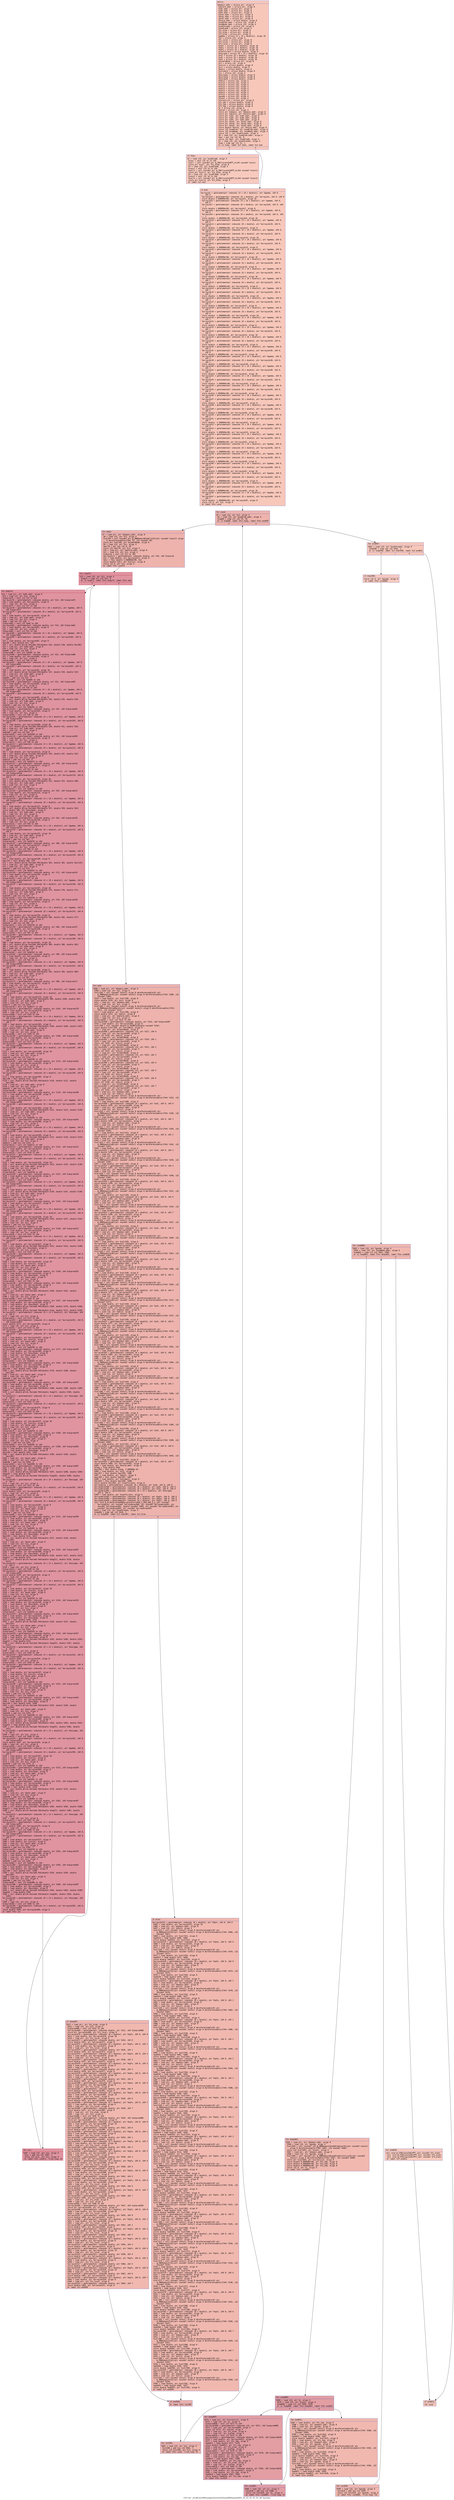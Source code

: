 digraph "CFG for '_ZL28CalcFBHourglassForceForElemsR6DomainPdS1_S1_S1_S1_S1_S1_dii' function" {
	label="CFG for '_ZL28CalcFBHourglassForceForElemsR6DomainPdS1_S1_S1_S1_S1_S1_dii' function";

	Node0x561418bde760 [shape=record,color="#3d50c3ff", style=filled, fillcolor="#ec7f6370" fontname="Courier",label="{entry:\l|  %domain.addr = alloca ptr, align 8\l  %determ.addr = alloca ptr, align 8\l  %x8n.addr = alloca ptr, align 8\l  %y8n.addr = alloca ptr, align 8\l  %z8n.addr = alloca ptr, align 8\l  %dvdx.addr = alloca ptr, align 8\l  %dvdy.addr = alloca ptr, align 8\l  %dvdz.addr = alloca ptr, align 8\l  %hourg.addr = alloca double, align 8\l  %numElem.addr = alloca i32, align 4\l  %numNode.addr = alloca i32, align 4\l  %numthreads = alloca i32, align 4\l  %numElem8 = alloca i32, align 4\l  %fx_elem = alloca ptr, align 8\l  %fy_elem = alloca ptr, align 8\l  %fz_elem = alloca ptr, align 8\l  %gamma = alloca [4 x [8 x double]], align 16\l  %i2 = alloca i32, align 4\l  %fx_local = alloca ptr, align 8\l  %fy_local = alloca ptr, align 8\l  %fz_local = alloca ptr, align 8\l  %hgfx = alloca [8 x double], align 16\l  %hgfy = alloca [8 x double], align 16\l  %hgfz = alloca [8 x double], align 16\l  %coefficient = alloca double, align 8\l  %hourgam = alloca [8 x [4 x double]], align 16\l  %xd1 = alloca [8 x double], align 16\l  %yd1 = alloca [8 x double], align 16\l  %zd1 = alloca [8 x double], align 16\l  %elemToNode = alloca ptr, align 8\l  %i3 = alloca i32, align 4\l  %volinv = alloca double, align 8\l  %ss1 = alloca double, align 8\l  %mass1 = alloca double, align 8\l  %volume13 = alloca double, align 8\l  %i1 = alloca i32, align 4\l  %hourmodx = alloca double, align 8\l  %hourmody = alloca double, align 8\l  %hourmodz = alloca double, align 8\l  %n0si2 = alloca i32, align 4\l  %n1si2 = alloca i32, align 4\l  %n2si2 = alloca i32, align 4\l  %n3si2 = alloca i32, align 4\l  %n4si2 = alloca i32, align 4\l  %n5si2 = alloca i32, align 4\l  %n6si2 = alloca i32, align 4\l  %n7si2 = alloca i32, align 4\l  %gnode = alloca i32, align 4\l  %count = alloca i32, align 4\l  %cornerList = alloca ptr, align 8\l  %fx_tmp = alloca double, align 8\l  %fy_tmp = alloca double, align 8\l  %fz_tmp = alloca double, align 8\l  %i = alloca i32, align 4\l  %ielem = alloca i32, align 4\l  store ptr %domain, ptr %domain.addr, align 8\l  store ptr %determ, ptr %determ.addr, align 8\l  store ptr %x8n, ptr %x8n.addr, align 8\l  store ptr %y8n, ptr %y8n.addr, align 8\l  store ptr %z8n, ptr %z8n.addr, align 8\l  store ptr %dvdx, ptr %dvdx.addr, align 8\l  store ptr %dvdy, ptr %dvdy.addr, align 8\l  store ptr %dvdz, ptr %dvdz.addr, align 8\l  store double %hourg, ptr %hourg.addr, align 8\l  store i32 %numElem, ptr %numElem.addr, align 4\l  store i32 %numNode, ptr %numNode.addr, align 4\l  store i32 1, ptr %numthreads, align 4\l  %0 = load i32, ptr %numElem.addr, align 4\l  %mul = mul nsw i32 %0, 8\l  store i32 %mul, ptr %numElem8, align 4\l  %1 = load i32, ptr %numthreads, align 4\l  %cmp = icmp sgt i32 %1, 1\l  br i1 %cmp, label %if.then, label %if.end\l|{<s0>T|<s1>F}}"];
	Node0x561418bde760:s0 -> Node0x561418bde7b0[tooltip="entry -> if.then\nProbability 50.00%" ];
	Node0x561418bde760:s1 -> Node0x561418be0540[tooltip="entry -> if.end\nProbability 50.00%" ];
	Node0x561418bde7b0 [shape=record,color="#3d50c3ff", style=filled, fillcolor="#ef886b70" fontname="Courier",label="{if.then:\l|  %2 = load i32, ptr %numElem8, align 4\l  %conv = sext i32 %2 to i64\l  %call = call noundef ptr @_Z8AllocateIdEPT_m(i64 noundef %conv)\l  store ptr %call, ptr %fx_elem, align 8\l  %3 = load i32, ptr %numElem8, align 4\l  %conv1 = sext i32 %3 to i64\l  %call2 = call noundef ptr @_Z8AllocateIdEPT_m(i64 noundef %conv1)\l  store ptr %call2, ptr %fy_elem, align 8\l  %4 = load i32, ptr %numElem8, align 4\l  %conv3 = sext i32 %4 to i64\l  %call4 = call noundef ptr @_Z8AllocateIdEPT_m(i64 noundef %conv3)\l  store ptr %call4, ptr %fz_elem, align 8\l  br label %if.end\l}"];
	Node0x561418bde7b0 -> Node0x561418be0540[tooltip="if.then -> if.end\nProbability 100.00%" ];
	Node0x561418be0540 [shape=record,color="#3d50c3ff", style=filled, fillcolor="#ec7f6370" fontname="Courier",label="{if.end:\l|  %arrayidx = getelementptr inbounds [4 x [8 x double]], ptr %gamma, i64 0,\l... i64 0\l  %arrayidx5 = getelementptr inbounds [8 x double], ptr %arrayidx, i64 0, i64 0\l  store double 1.000000e+00, ptr %arrayidx5, align 16\l  %arrayidx6 = getelementptr inbounds [4 x [8 x double]], ptr %gamma, i64 0,\l... i64 0\l  %arrayidx7 = getelementptr inbounds [8 x double], ptr %arrayidx6, i64 0, i64\l... 1\l  store double 1.000000e+00, ptr %arrayidx7, align 8\l  %arrayidx8 = getelementptr inbounds [4 x [8 x double]], ptr %gamma, i64 0,\l... i64 0\l  %arrayidx9 = getelementptr inbounds [8 x double], ptr %arrayidx8, i64 0, i64\l... 2\l  store double -1.000000e+00, ptr %arrayidx9, align 16\l  %arrayidx10 = getelementptr inbounds [4 x [8 x double]], ptr %gamma, i64 0,\l... i64 0\l  %arrayidx11 = getelementptr inbounds [8 x double], ptr %arrayidx10, i64 0,\l... i64 3\l  store double -1.000000e+00, ptr %arrayidx11, align 8\l  %arrayidx12 = getelementptr inbounds [4 x [8 x double]], ptr %gamma, i64 0,\l... i64 0\l  %arrayidx13 = getelementptr inbounds [8 x double], ptr %arrayidx12, i64 0,\l... i64 4\l  store double -1.000000e+00, ptr %arrayidx13, align 16\l  %arrayidx14 = getelementptr inbounds [4 x [8 x double]], ptr %gamma, i64 0,\l... i64 0\l  %arrayidx15 = getelementptr inbounds [8 x double], ptr %arrayidx14, i64 0,\l... i64 5\l  store double -1.000000e+00, ptr %arrayidx15, align 8\l  %arrayidx16 = getelementptr inbounds [4 x [8 x double]], ptr %gamma, i64 0,\l... i64 0\l  %arrayidx17 = getelementptr inbounds [8 x double], ptr %arrayidx16, i64 0,\l... i64 6\l  store double 1.000000e+00, ptr %arrayidx17, align 16\l  %arrayidx18 = getelementptr inbounds [4 x [8 x double]], ptr %gamma, i64 0,\l... i64 0\l  %arrayidx19 = getelementptr inbounds [8 x double], ptr %arrayidx18, i64 0,\l... i64 7\l  store double 1.000000e+00, ptr %arrayidx19, align 8\l  %arrayidx20 = getelementptr inbounds [4 x [8 x double]], ptr %gamma, i64 0,\l... i64 1\l  %arrayidx21 = getelementptr inbounds [8 x double], ptr %arrayidx20, i64 0,\l... i64 0\l  store double 1.000000e+00, ptr %arrayidx21, align 16\l  %arrayidx22 = getelementptr inbounds [4 x [8 x double]], ptr %gamma, i64 0,\l... i64 1\l  %arrayidx23 = getelementptr inbounds [8 x double], ptr %arrayidx22, i64 0,\l... i64 1\l  store double -1.000000e+00, ptr %arrayidx23, align 8\l  %arrayidx24 = getelementptr inbounds [4 x [8 x double]], ptr %gamma, i64 0,\l... i64 1\l  %arrayidx25 = getelementptr inbounds [8 x double], ptr %arrayidx24, i64 0,\l... i64 2\l  store double -1.000000e+00, ptr %arrayidx25, align 16\l  %arrayidx26 = getelementptr inbounds [4 x [8 x double]], ptr %gamma, i64 0,\l... i64 1\l  %arrayidx27 = getelementptr inbounds [8 x double], ptr %arrayidx26, i64 0,\l... i64 3\l  store double 1.000000e+00, ptr %arrayidx27, align 8\l  %arrayidx28 = getelementptr inbounds [4 x [8 x double]], ptr %gamma, i64 0,\l... i64 1\l  %arrayidx29 = getelementptr inbounds [8 x double], ptr %arrayidx28, i64 0,\l... i64 4\l  store double -1.000000e+00, ptr %arrayidx29, align 16\l  %arrayidx30 = getelementptr inbounds [4 x [8 x double]], ptr %gamma, i64 0,\l... i64 1\l  %arrayidx31 = getelementptr inbounds [8 x double], ptr %arrayidx30, i64 0,\l... i64 5\l  store double 1.000000e+00, ptr %arrayidx31, align 8\l  %arrayidx32 = getelementptr inbounds [4 x [8 x double]], ptr %gamma, i64 0,\l... i64 1\l  %arrayidx33 = getelementptr inbounds [8 x double], ptr %arrayidx32, i64 0,\l... i64 6\l  store double 1.000000e+00, ptr %arrayidx33, align 16\l  %arrayidx34 = getelementptr inbounds [4 x [8 x double]], ptr %gamma, i64 0,\l... i64 1\l  %arrayidx35 = getelementptr inbounds [8 x double], ptr %arrayidx34, i64 0,\l... i64 7\l  store double -1.000000e+00, ptr %arrayidx35, align 8\l  %arrayidx36 = getelementptr inbounds [4 x [8 x double]], ptr %gamma, i64 0,\l... i64 2\l  %arrayidx37 = getelementptr inbounds [8 x double], ptr %arrayidx36, i64 0,\l... i64 0\l  store double 1.000000e+00, ptr %arrayidx37, align 16\l  %arrayidx38 = getelementptr inbounds [4 x [8 x double]], ptr %gamma, i64 0,\l... i64 2\l  %arrayidx39 = getelementptr inbounds [8 x double], ptr %arrayidx38, i64 0,\l... i64 1\l  store double -1.000000e+00, ptr %arrayidx39, align 8\l  %arrayidx40 = getelementptr inbounds [4 x [8 x double]], ptr %gamma, i64 0,\l... i64 2\l  %arrayidx41 = getelementptr inbounds [8 x double], ptr %arrayidx40, i64 0,\l... i64 2\l  store double 1.000000e+00, ptr %arrayidx41, align 16\l  %arrayidx42 = getelementptr inbounds [4 x [8 x double]], ptr %gamma, i64 0,\l... i64 2\l  %arrayidx43 = getelementptr inbounds [8 x double], ptr %arrayidx42, i64 0,\l... i64 3\l  store double -1.000000e+00, ptr %arrayidx43, align 8\l  %arrayidx44 = getelementptr inbounds [4 x [8 x double]], ptr %gamma, i64 0,\l... i64 2\l  %arrayidx45 = getelementptr inbounds [8 x double], ptr %arrayidx44, i64 0,\l... i64 4\l  store double 1.000000e+00, ptr %arrayidx45, align 16\l  %arrayidx46 = getelementptr inbounds [4 x [8 x double]], ptr %gamma, i64 0,\l... i64 2\l  %arrayidx47 = getelementptr inbounds [8 x double], ptr %arrayidx46, i64 0,\l... i64 5\l  store double -1.000000e+00, ptr %arrayidx47, align 8\l  %arrayidx48 = getelementptr inbounds [4 x [8 x double]], ptr %gamma, i64 0,\l... i64 2\l  %arrayidx49 = getelementptr inbounds [8 x double], ptr %arrayidx48, i64 0,\l... i64 6\l  store double 1.000000e+00, ptr %arrayidx49, align 16\l  %arrayidx50 = getelementptr inbounds [4 x [8 x double]], ptr %gamma, i64 0,\l... i64 2\l  %arrayidx51 = getelementptr inbounds [8 x double], ptr %arrayidx50, i64 0,\l... i64 7\l  store double -1.000000e+00, ptr %arrayidx51, align 8\l  %arrayidx52 = getelementptr inbounds [4 x [8 x double]], ptr %gamma, i64 0,\l... i64 3\l  %arrayidx53 = getelementptr inbounds [8 x double], ptr %arrayidx52, i64 0,\l... i64 0\l  store double -1.000000e+00, ptr %arrayidx53, align 16\l  %arrayidx54 = getelementptr inbounds [4 x [8 x double]], ptr %gamma, i64 0,\l... i64 3\l  %arrayidx55 = getelementptr inbounds [8 x double], ptr %arrayidx54, i64 0,\l... i64 1\l  store double 1.000000e+00, ptr %arrayidx55, align 8\l  %arrayidx56 = getelementptr inbounds [4 x [8 x double]], ptr %gamma, i64 0,\l... i64 3\l  %arrayidx57 = getelementptr inbounds [8 x double], ptr %arrayidx56, i64 0,\l... i64 2\l  store double -1.000000e+00, ptr %arrayidx57, align 16\l  %arrayidx58 = getelementptr inbounds [4 x [8 x double]], ptr %gamma, i64 0,\l... i64 3\l  %arrayidx59 = getelementptr inbounds [8 x double], ptr %arrayidx58, i64 0,\l... i64 3\l  store double 1.000000e+00, ptr %arrayidx59, align 8\l  %arrayidx60 = getelementptr inbounds [4 x [8 x double]], ptr %gamma, i64 0,\l... i64 3\l  %arrayidx61 = getelementptr inbounds [8 x double], ptr %arrayidx60, i64 0,\l... i64 4\l  store double 1.000000e+00, ptr %arrayidx61, align 16\l  %arrayidx62 = getelementptr inbounds [4 x [8 x double]], ptr %gamma, i64 0,\l... i64 3\l  %arrayidx63 = getelementptr inbounds [8 x double], ptr %arrayidx62, i64 0,\l... i64 5\l  store double -1.000000e+00, ptr %arrayidx63, align 8\l  %arrayidx64 = getelementptr inbounds [4 x [8 x double]], ptr %gamma, i64 0,\l... i64 3\l  %arrayidx65 = getelementptr inbounds [8 x double], ptr %arrayidx64, i64 0,\l... i64 6\l  store double 1.000000e+00, ptr %arrayidx65, align 16\l  %arrayidx66 = getelementptr inbounds [4 x [8 x double]], ptr %gamma, i64 0,\l... i64 3\l  %arrayidx67 = getelementptr inbounds [8 x double], ptr %arrayidx66, i64 0,\l... i64 7\l  store double -1.000000e+00, ptr %arrayidx67, align 8\l  store i32 0, ptr %i2, align 4\l  br label %for.cond\l}"];
	Node0x561418be0540 -> Node0x561418be6530[tooltip="if.end -> for.cond\nProbability 100.00%" ];
	Node0x561418be6530 [shape=record,color="#3d50c3ff", style=filled, fillcolor="#d6524470" fontname="Courier",label="{for.cond:\l|  %5 = load i32, ptr %i2, align 4\l  %6 = load i32, ptr %numElem.addr, align 4\l  %cmp68 = icmp slt i32 %5, %6\l  br i1 %cmp68, label %for.body, label %for.end597\l|{<s0>T|<s1>F}}"];
	Node0x561418be6530:s0 -> Node0x561418be67b0[tooltip="for.cond -> for.body\nProbability 96.88%" ];
	Node0x561418be6530:s1 -> Node0x561418be6830[tooltip="for.cond -> for.end597\nProbability 3.12%" ];
	Node0x561418be67b0 [shape=record,color="#3d50c3ff", style=filled, fillcolor="#d6524470" fontname="Courier",label="{for.body:\l|  %7 = load ptr, ptr %domain.addr, align 8\l  %8 = load i32, ptr %i2, align 4\l  %call69 = call noundef ptr @_ZN6Domain8nodelistEi(ptr noundef nonnull align\l... 8 dereferenceable(1744) %7, i32 noundef %8)\l  store ptr %call69, ptr %elemToNode, align 8\l  %9 = load i32, ptr %i2, align 4\l  %mul70 = mul nsw i32 8, %9\l  store i32 %mul70, ptr %i3, align 4\l  %10 = load ptr, ptr %determ.addr, align 8\l  %11 = load i32, ptr %i2, align 4\l  %idxprom = sext i32 %11 to i64\l  %arrayidx71 = getelementptr inbounds double, ptr %10, i64 %idxprom\l  %12 = load double, ptr %arrayidx71, align 8\l  %div = fdiv double 1.000000e+00, %12\l  store double %div, ptr %volinv, align 8\l  store i32 0, ptr %i1, align 4\l  br label %for.cond72\l}"];
	Node0x561418be67b0 -> Node0x561418be72e0[tooltip="for.body -> for.cond72\nProbability 100.00%" ];
	Node0x561418be72e0 [shape=record,color="#b70d28ff", style=filled, fillcolor="#b70d2870" fontname="Courier",label="{for.cond72:\l|  %13 = load i32, ptr %i1, align 4\l  %cmp73 = icmp slt i32 %13, 4\l  br i1 %cmp73, label %for.body74, label %for.end\l|{<s0>T|<s1>F}}"];
	Node0x561418be72e0:s0 -> Node0x561418be74d0[tooltip="for.cond72 -> for.body74\nProbability 96.88%" ];
	Node0x561418be72e0:s1 -> Node0x561418be7550[tooltip="for.cond72 -> for.end\nProbability 3.12%" ];
	Node0x561418be74d0 [shape=record,color="#b70d28ff", style=filled, fillcolor="#b70d2870" fontname="Courier",label="{for.body74:\l|  %14 = load ptr, ptr %x8n.addr, align 8\l  %15 = load i32, ptr %i3, align 4\l  %idxprom75 = sext i32 %15 to i64\l  %arrayidx76 = getelementptr inbounds double, ptr %14, i64 %idxprom75\l  %16 = load double, ptr %arrayidx76, align 8\l  %17 = load i32, ptr %i1, align 4\l  %idxprom77 = sext i32 %17 to i64\l  %arrayidx78 = getelementptr inbounds [4 x [8 x double]], ptr %gamma, i64 0,\l... i64 %idxprom77\l  %arrayidx79 = getelementptr inbounds [8 x double], ptr %arrayidx78, i64 0,\l... i64 0\l  %18 = load double, ptr %arrayidx79, align 16\l  %19 = load ptr, ptr %x8n.addr, align 8\l  %20 = load i32, ptr %i3, align 4\l  %add = add nsw i32 %20, 1\l  %idxprom81 = sext i32 %add to i64\l  %arrayidx82 = getelementptr inbounds double, ptr %19, i64 %idxprom81\l  %21 = load double, ptr %arrayidx82, align 8\l  %22 = load i32, ptr %i1, align 4\l  %idxprom83 = sext i32 %22 to i64\l  %arrayidx84 = getelementptr inbounds [4 x [8 x double]], ptr %gamma, i64 0,\l... i64 %idxprom83\l  %arrayidx85 = getelementptr inbounds [8 x double], ptr %arrayidx84, i64 0,\l... i64 1\l  %23 = load double, ptr %arrayidx85, align 8\l  %mul86 = fmul double %21, %23\l  %24 = call double @llvm.fmuladd.f64(double %16, double %18, double %mul86)\l  %25 = load ptr, ptr %x8n.addr, align 8\l  %26 = load i32, ptr %i3, align 4\l  %add87 = add nsw i32 %26, 2\l  %idxprom88 = sext i32 %add87 to i64\l  %arrayidx89 = getelementptr inbounds double, ptr %25, i64 %idxprom88\l  %27 = load double, ptr %arrayidx89, align 8\l  %28 = load i32, ptr %i1, align 4\l  %idxprom90 = sext i32 %28 to i64\l  %arrayidx91 = getelementptr inbounds [4 x [8 x double]], ptr %gamma, i64 0,\l... i64 %idxprom90\l  %arrayidx92 = getelementptr inbounds [8 x double], ptr %arrayidx91, i64 0,\l... i64 2\l  %29 = load double, ptr %arrayidx92, align 16\l  %30 = call double @llvm.fmuladd.f64(double %27, double %29, double %24)\l  %31 = load ptr, ptr %x8n.addr, align 8\l  %32 = load i32, ptr %i3, align 4\l  %add94 = add nsw i32 %32, 3\l  %idxprom95 = sext i32 %add94 to i64\l  %arrayidx96 = getelementptr inbounds double, ptr %31, i64 %idxprom95\l  %33 = load double, ptr %arrayidx96, align 8\l  %34 = load i32, ptr %i1, align 4\l  %idxprom97 = sext i32 %34 to i64\l  %arrayidx98 = getelementptr inbounds [4 x [8 x double]], ptr %gamma, i64 0,\l... i64 %idxprom97\l  %arrayidx99 = getelementptr inbounds [8 x double], ptr %arrayidx98, i64 0,\l... i64 3\l  %35 = load double, ptr %arrayidx99, align 8\l  %36 = call double @llvm.fmuladd.f64(double %33, double %35, double %30)\l  %37 = load ptr, ptr %x8n.addr, align 8\l  %38 = load i32, ptr %i3, align 4\l  %add101 = add nsw i32 %38, 4\l  %idxprom102 = sext i32 %add101 to i64\l  %arrayidx103 = getelementptr inbounds double, ptr %37, i64 %idxprom102\l  %39 = load double, ptr %arrayidx103, align 8\l  %40 = load i32, ptr %i1, align 4\l  %idxprom104 = sext i32 %40 to i64\l  %arrayidx105 = getelementptr inbounds [4 x [8 x double]], ptr %gamma, i64 0,\l... i64 %idxprom104\l  %arrayidx106 = getelementptr inbounds [8 x double], ptr %arrayidx105, i64 0,\l... i64 4\l  %41 = load double, ptr %arrayidx106, align 16\l  %42 = call double @llvm.fmuladd.f64(double %39, double %41, double %36)\l  %43 = load ptr, ptr %x8n.addr, align 8\l  %44 = load i32, ptr %i3, align 4\l  %add108 = add nsw i32 %44, 5\l  %idxprom109 = sext i32 %add108 to i64\l  %arrayidx110 = getelementptr inbounds double, ptr %43, i64 %idxprom109\l  %45 = load double, ptr %arrayidx110, align 8\l  %46 = load i32, ptr %i1, align 4\l  %idxprom111 = sext i32 %46 to i64\l  %arrayidx112 = getelementptr inbounds [4 x [8 x double]], ptr %gamma, i64 0,\l... i64 %idxprom111\l  %arrayidx113 = getelementptr inbounds [8 x double], ptr %arrayidx112, i64 0,\l... i64 5\l  %47 = load double, ptr %arrayidx113, align 8\l  %48 = call double @llvm.fmuladd.f64(double %45, double %47, double %42)\l  %49 = load ptr, ptr %x8n.addr, align 8\l  %50 = load i32, ptr %i3, align 4\l  %add115 = add nsw i32 %50, 6\l  %idxprom116 = sext i32 %add115 to i64\l  %arrayidx117 = getelementptr inbounds double, ptr %49, i64 %idxprom116\l  %51 = load double, ptr %arrayidx117, align 8\l  %52 = load i32, ptr %i1, align 4\l  %idxprom118 = sext i32 %52 to i64\l  %arrayidx119 = getelementptr inbounds [4 x [8 x double]], ptr %gamma, i64 0,\l... i64 %idxprom118\l  %arrayidx120 = getelementptr inbounds [8 x double], ptr %arrayidx119, i64 0,\l... i64 6\l  %53 = load double, ptr %arrayidx120, align 16\l  %54 = call double @llvm.fmuladd.f64(double %51, double %53, double %48)\l  %55 = load ptr, ptr %x8n.addr, align 8\l  %56 = load i32, ptr %i3, align 4\l  %add122 = add nsw i32 %56, 7\l  %idxprom123 = sext i32 %add122 to i64\l  %arrayidx124 = getelementptr inbounds double, ptr %55, i64 %idxprom123\l  %57 = load double, ptr %arrayidx124, align 8\l  %58 = load i32, ptr %i1, align 4\l  %idxprom125 = sext i32 %58 to i64\l  %arrayidx126 = getelementptr inbounds [4 x [8 x double]], ptr %gamma, i64 0,\l... i64 %idxprom125\l  %arrayidx127 = getelementptr inbounds [8 x double], ptr %arrayidx126, i64 0,\l... i64 7\l  %59 = load double, ptr %arrayidx127, align 8\l  %60 = call double @llvm.fmuladd.f64(double %57, double %59, double %54)\l  store double %60, ptr %hourmodx, align 8\l  %61 = load ptr, ptr %y8n.addr, align 8\l  %62 = load i32, ptr %i3, align 4\l  %idxprom129 = sext i32 %62 to i64\l  %arrayidx130 = getelementptr inbounds double, ptr %61, i64 %idxprom129\l  %63 = load double, ptr %arrayidx130, align 8\l  %64 = load i32, ptr %i1, align 4\l  %idxprom131 = sext i32 %64 to i64\l  %arrayidx132 = getelementptr inbounds [4 x [8 x double]], ptr %gamma, i64 0,\l... i64 %idxprom131\l  %arrayidx133 = getelementptr inbounds [8 x double], ptr %arrayidx132, i64 0,\l... i64 0\l  %65 = load double, ptr %arrayidx133, align 16\l  %66 = load ptr, ptr %y8n.addr, align 8\l  %67 = load i32, ptr %i3, align 4\l  %add135 = add nsw i32 %67, 1\l  %idxprom136 = sext i32 %add135 to i64\l  %arrayidx137 = getelementptr inbounds double, ptr %66, i64 %idxprom136\l  %68 = load double, ptr %arrayidx137, align 8\l  %69 = load i32, ptr %i1, align 4\l  %idxprom138 = sext i32 %69 to i64\l  %arrayidx139 = getelementptr inbounds [4 x [8 x double]], ptr %gamma, i64 0,\l... i64 %idxprom138\l  %arrayidx140 = getelementptr inbounds [8 x double], ptr %arrayidx139, i64 0,\l... i64 1\l  %70 = load double, ptr %arrayidx140, align 8\l  %mul141 = fmul double %68, %70\l  %71 = call double @llvm.fmuladd.f64(double %63, double %65, double %mul141)\l  %72 = load ptr, ptr %y8n.addr, align 8\l  %73 = load i32, ptr %i3, align 4\l  %add142 = add nsw i32 %73, 2\l  %idxprom143 = sext i32 %add142 to i64\l  %arrayidx144 = getelementptr inbounds double, ptr %72, i64 %idxprom143\l  %74 = load double, ptr %arrayidx144, align 8\l  %75 = load i32, ptr %i1, align 4\l  %idxprom145 = sext i32 %75 to i64\l  %arrayidx146 = getelementptr inbounds [4 x [8 x double]], ptr %gamma, i64 0,\l... i64 %idxprom145\l  %arrayidx147 = getelementptr inbounds [8 x double], ptr %arrayidx146, i64 0,\l... i64 2\l  %76 = load double, ptr %arrayidx147, align 16\l  %77 = call double @llvm.fmuladd.f64(double %74, double %76, double %71)\l  %78 = load ptr, ptr %y8n.addr, align 8\l  %79 = load i32, ptr %i3, align 4\l  %add149 = add nsw i32 %79, 3\l  %idxprom150 = sext i32 %add149 to i64\l  %arrayidx151 = getelementptr inbounds double, ptr %78, i64 %idxprom150\l  %80 = load double, ptr %arrayidx151, align 8\l  %81 = load i32, ptr %i1, align 4\l  %idxprom152 = sext i32 %81 to i64\l  %arrayidx153 = getelementptr inbounds [4 x [8 x double]], ptr %gamma, i64 0,\l... i64 %idxprom152\l  %arrayidx154 = getelementptr inbounds [8 x double], ptr %arrayidx153, i64 0,\l... i64 3\l  %82 = load double, ptr %arrayidx154, align 8\l  %83 = call double @llvm.fmuladd.f64(double %80, double %82, double %77)\l  %84 = load ptr, ptr %y8n.addr, align 8\l  %85 = load i32, ptr %i3, align 4\l  %add156 = add nsw i32 %85, 4\l  %idxprom157 = sext i32 %add156 to i64\l  %arrayidx158 = getelementptr inbounds double, ptr %84, i64 %idxprom157\l  %86 = load double, ptr %arrayidx158, align 8\l  %87 = load i32, ptr %i1, align 4\l  %idxprom159 = sext i32 %87 to i64\l  %arrayidx160 = getelementptr inbounds [4 x [8 x double]], ptr %gamma, i64 0,\l... i64 %idxprom159\l  %arrayidx161 = getelementptr inbounds [8 x double], ptr %arrayidx160, i64 0,\l... i64 4\l  %88 = load double, ptr %arrayidx161, align 16\l  %89 = call double @llvm.fmuladd.f64(double %86, double %88, double %83)\l  %90 = load ptr, ptr %y8n.addr, align 8\l  %91 = load i32, ptr %i3, align 4\l  %add163 = add nsw i32 %91, 5\l  %idxprom164 = sext i32 %add163 to i64\l  %arrayidx165 = getelementptr inbounds double, ptr %90, i64 %idxprom164\l  %92 = load double, ptr %arrayidx165, align 8\l  %93 = load i32, ptr %i1, align 4\l  %idxprom166 = sext i32 %93 to i64\l  %arrayidx167 = getelementptr inbounds [4 x [8 x double]], ptr %gamma, i64 0,\l... i64 %idxprom166\l  %arrayidx168 = getelementptr inbounds [8 x double], ptr %arrayidx167, i64 0,\l... i64 5\l  %94 = load double, ptr %arrayidx168, align 8\l  %95 = call double @llvm.fmuladd.f64(double %92, double %94, double %89)\l  %96 = load ptr, ptr %y8n.addr, align 8\l  %97 = load i32, ptr %i3, align 4\l  %add170 = add nsw i32 %97, 6\l  %idxprom171 = sext i32 %add170 to i64\l  %arrayidx172 = getelementptr inbounds double, ptr %96, i64 %idxprom171\l  %98 = load double, ptr %arrayidx172, align 8\l  %99 = load i32, ptr %i1, align 4\l  %idxprom173 = sext i32 %99 to i64\l  %arrayidx174 = getelementptr inbounds [4 x [8 x double]], ptr %gamma, i64 0,\l... i64 %idxprom173\l  %arrayidx175 = getelementptr inbounds [8 x double], ptr %arrayidx174, i64 0,\l... i64 6\l  %100 = load double, ptr %arrayidx175, align 16\l  %101 = call double @llvm.fmuladd.f64(double %98, double %100, double %95)\l  %102 = load ptr, ptr %y8n.addr, align 8\l  %103 = load i32, ptr %i3, align 4\l  %add177 = add nsw i32 %103, 7\l  %idxprom178 = sext i32 %add177 to i64\l  %arrayidx179 = getelementptr inbounds double, ptr %102, i64 %idxprom178\l  %104 = load double, ptr %arrayidx179, align 8\l  %105 = load i32, ptr %i1, align 4\l  %idxprom180 = sext i32 %105 to i64\l  %arrayidx181 = getelementptr inbounds [4 x [8 x double]], ptr %gamma, i64 0,\l... i64 %idxprom180\l  %arrayidx182 = getelementptr inbounds [8 x double], ptr %arrayidx181, i64 0,\l... i64 7\l  %106 = load double, ptr %arrayidx182, align 8\l  %107 = call double @llvm.fmuladd.f64(double %104, double %106, double %101)\l  store double %107, ptr %hourmody, align 8\l  %108 = load ptr, ptr %z8n.addr, align 8\l  %109 = load i32, ptr %i3, align 4\l  %idxprom184 = sext i32 %109 to i64\l  %arrayidx185 = getelementptr inbounds double, ptr %108, i64 %idxprom184\l  %110 = load double, ptr %arrayidx185, align 8\l  %111 = load i32, ptr %i1, align 4\l  %idxprom186 = sext i32 %111 to i64\l  %arrayidx187 = getelementptr inbounds [4 x [8 x double]], ptr %gamma, i64 0,\l... i64 %idxprom186\l  %arrayidx188 = getelementptr inbounds [8 x double], ptr %arrayidx187, i64 0,\l... i64 0\l  %112 = load double, ptr %arrayidx188, align 16\l  %113 = load ptr, ptr %z8n.addr, align 8\l  %114 = load i32, ptr %i3, align 4\l  %add190 = add nsw i32 %114, 1\l  %idxprom191 = sext i32 %add190 to i64\l  %arrayidx192 = getelementptr inbounds double, ptr %113, i64 %idxprom191\l  %115 = load double, ptr %arrayidx192, align 8\l  %116 = load i32, ptr %i1, align 4\l  %idxprom193 = sext i32 %116 to i64\l  %arrayidx194 = getelementptr inbounds [4 x [8 x double]], ptr %gamma, i64 0,\l... i64 %idxprom193\l  %arrayidx195 = getelementptr inbounds [8 x double], ptr %arrayidx194, i64 0,\l... i64 1\l  %117 = load double, ptr %arrayidx195, align 8\l  %mul196 = fmul double %115, %117\l  %118 = call double @llvm.fmuladd.f64(double %110, double %112, double\l... %mul196)\l  %119 = load ptr, ptr %z8n.addr, align 8\l  %120 = load i32, ptr %i3, align 4\l  %add197 = add nsw i32 %120, 2\l  %idxprom198 = sext i32 %add197 to i64\l  %arrayidx199 = getelementptr inbounds double, ptr %119, i64 %idxprom198\l  %121 = load double, ptr %arrayidx199, align 8\l  %122 = load i32, ptr %i1, align 4\l  %idxprom200 = sext i32 %122 to i64\l  %arrayidx201 = getelementptr inbounds [4 x [8 x double]], ptr %gamma, i64 0,\l... i64 %idxprom200\l  %arrayidx202 = getelementptr inbounds [8 x double], ptr %arrayidx201, i64 0,\l... i64 2\l  %123 = load double, ptr %arrayidx202, align 16\l  %124 = call double @llvm.fmuladd.f64(double %121, double %123, double %118)\l  %125 = load ptr, ptr %z8n.addr, align 8\l  %126 = load i32, ptr %i3, align 4\l  %add204 = add nsw i32 %126, 3\l  %idxprom205 = sext i32 %add204 to i64\l  %arrayidx206 = getelementptr inbounds double, ptr %125, i64 %idxprom205\l  %127 = load double, ptr %arrayidx206, align 8\l  %128 = load i32, ptr %i1, align 4\l  %idxprom207 = sext i32 %128 to i64\l  %arrayidx208 = getelementptr inbounds [4 x [8 x double]], ptr %gamma, i64 0,\l... i64 %idxprom207\l  %arrayidx209 = getelementptr inbounds [8 x double], ptr %arrayidx208, i64 0,\l... i64 3\l  %129 = load double, ptr %arrayidx209, align 8\l  %130 = call double @llvm.fmuladd.f64(double %127, double %129, double %124)\l  %131 = load ptr, ptr %z8n.addr, align 8\l  %132 = load i32, ptr %i3, align 4\l  %add211 = add nsw i32 %132, 4\l  %idxprom212 = sext i32 %add211 to i64\l  %arrayidx213 = getelementptr inbounds double, ptr %131, i64 %idxprom212\l  %133 = load double, ptr %arrayidx213, align 8\l  %134 = load i32, ptr %i1, align 4\l  %idxprom214 = sext i32 %134 to i64\l  %arrayidx215 = getelementptr inbounds [4 x [8 x double]], ptr %gamma, i64 0,\l... i64 %idxprom214\l  %arrayidx216 = getelementptr inbounds [8 x double], ptr %arrayidx215, i64 0,\l... i64 4\l  %135 = load double, ptr %arrayidx216, align 16\l  %136 = call double @llvm.fmuladd.f64(double %133, double %135, double %130)\l  %137 = load ptr, ptr %z8n.addr, align 8\l  %138 = load i32, ptr %i3, align 4\l  %add218 = add nsw i32 %138, 5\l  %idxprom219 = sext i32 %add218 to i64\l  %arrayidx220 = getelementptr inbounds double, ptr %137, i64 %idxprom219\l  %139 = load double, ptr %arrayidx220, align 8\l  %140 = load i32, ptr %i1, align 4\l  %idxprom221 = sext i32 %140 to i64\l  %arrayidx222 = getelementptr inbounds [4 x [8 x double]], ptr %gamma, i64 0,\l... i64 %idxprom221\l  %arrayidx223 = getelementptr inbounds [8 x double], ptr %arrayidx222, i64 0,\l... i64 5\l  %141 = load double, ptr %arrayidx223, align 8\l  %142 = call double @llvm.fmuladd.f64(double %139, double %141, double %136)\l  %143 = load ptr, ptr %z8n.addr, align 8\l  %144 = load i32, ptr %i3, align 4\l  %add225 = add nsw i32 %144, 6\l  %idxprom226 = sext i32 %add225 to i64\l  %arrayidx227 = getelementptr inbounds double, ptr %143, i64 %idxprom226\l  %145 = load double, ptr %arrayidx227, align 8\l  %146 = load i32, ptr %i1, align 4\l  %idxprom228 = sext i32 %146 to i64\l  %arrayidx229 = getelementptr inbounds [4 x [8 x double]], ptr %gamma, i64 0,\l... i64 %idxprom228\l  %arrayidx230 = getelementptr inbounds [8 x double], ptr %arrayidx229, i64 0,\l... i64 6\l  %147 = load double, ptr %arrayidx230, align 16\l  %148 = call double @llvm.fmuladd.f64(double %145, double %147, double %142)\l  %149 = load ptr, ptr %z8n.addr, align 8\l  %150 = load i32, ptr %i3, align 4\l  %add232 = add nsw i32 %150, 7\l  %idxprom233 = sext i32 %add232 to i64\l  %arrayidx234 = getelementptr inbounds double, ptr %149, i64 %idxprom233\l  %151 = load double, ptr %arrayidx234, align 8\l  %152 = load i32, ptr %i1, align 4\l  %idxprom235 = sext i32 %152 to i64\l  %arrayidx236 = getelementptr inbounds [4 x [8 x double]], ptr %gamma, i64 0,\l... i64 %idxprom235\l  %arrayidx237 = getelementptr inbounds [8 x double], ptr %arrayidx236, i64 0,\l... i64 7\l  %153 = load double, ptr %arrayidx237, align 8\l  %154 = call double @llvm.fmuladd.f64(double %151, double %153, double %148)\l  store double %154, ptr %hourmodz, align 8\l  %155 = load i32, ptr %i1, align 4\l  %idxprom239 = sext i32 %155 to i64\l  %arrayidx240 = getelementptr inbounds [4 x [8 x double]], ptr %gamma, i64 0,\l... i64 %idxprom239\l  %arrayidx241 = getelementptr inbounds [8 x double], ptr %arrayidx240, i64 0,\l... i64 0\l  %156 = load double, ptr %arrayidx241, align 16\l  %157 = load double, ptr %volinv, align 8\l  %158 = load ptr, ptr %dvdx.addr, align 8\l  %159 = load i32, ptr %i3, align 4\l  %idxprom242 = sext i32 %159 to i64\l  %arrayidx243 = getelementptr inbounds double, ptr %158, i64 %idxprom242\l  %160 = load double, ptr %arrayidx243, align 8\l  %161 = load double, ptr %hourmodx, align 8\l  %162 = load ptr, ptr %dvdy.addr, align 8\l  %163 = load i32, ptr %i3, align 4\l  %idxprom245 = sext i32 %163 to i64\l  %arrayidx246 = getelementptr inbounds double, ptr %162, i64 %idxprom245\l  %164 = load double, ptr %arrayidx246, align 8\l  %165 = load double, ptr %hourmody, align 8\l  %mul247 = fmul double %164, %165\l  %166 = call double @llvm.fmuladd.f64(double %160, double %161, double\l... %mul247)\l  %167 = load ptr, ptr %dvdz.addr, align 8\l  %168 = load i32, ptr %i3, align 4\l  %idxprom248 = sext i32 %168 to i64\l  %arrayidx249 = getelementptr inbounds double, ptr %167, i64 %idxprom248\l  %169 = load double, ptr %arrayidx249, align 8\l  %170 = load double, ptr %hourmodz, align 8\l  %171 = call double @llvm.fmuladd.f64(double %169, double %170, double %166)\l  %neg = fneg double %157\l  %172 = call double @llvm.fmuladd.f64(double %neg, double %171, double %156)\l  %arrayidx252 = getelementptr inbounds [8 x [4 x double]], ptr %hourgam, i64\l... 0, i64 0\l  %173 = load i32, ptr %i1, align 4\l  %idxprom253 = sext i32 %173 to i64\l  %arrayidx254 = getelementptr inbounds [4 x double], ptr %arrayidx252, i64 0,\l... i64 %idxprom253\l  store double %172, ptr %arrayidx254, align 8\l  %174 = load i32, ptr %i1, align 4\l  %idxprom255 = sext i32 %174 to i64\l  %arrayidx256 = getelementptr inbounds [4 x [8 x double]], ptr %gamma, i64 0,\l... i64 %idxprom255\l  %arrayidx257 = getelementptr inbounds [8 x double], ptr %arrayidx256, i64 0,\l... i64 1\l  %175 = load double, ptr %arrayidx257, align 8\l  %176 = load double, ptr %volinv, align 8\l  %177 = load ptr, ptr %dvdx.addr, align 8\l  %178 = load i32, ptr %i3, align 4\l  %add258 = add nsw i32 %178, 1\l  %idxprom259 = sext i32 %add258 to i64\l  %arrayidx260 = getelementptr inbounds double, ptr %177, i64 %idxprom259\l  %179 = load double, ptr %arrayidx260, align 8\l  %180 = load double, ptr %hourmodx, align 8\l  %181 = load ptr, ptr %dvdy.addr, align 8\l  %182 = load i32, ptr %i3, align 4\l  %add262 = add nsw i32 %182, 1\l  %idxprom263 = sext i32 %add262 to i64\l  %arrayidx264 = getelementptr inbounds double, ptr %181, i64 %idxprom263\l  %183 = load double, ptr %arrayidx264, align 8\l  %184 = load double, ptr %hourmody, align 8\l  %mul265 = fmul double %183, %184\l  %185 = call double @llvm.fmuladd.f64(double %179, double %180, double\l... %mul265)\l  %186 = load ptr, ptr %dvdz.addr, align 8\l  %187 = load i32, ptr %i3, align 4\l  %add266 = add nsw i32 %187, 1\l  %idxprom267 = sext i32 %add266 to i64\l  %arrayidx268 = getelementptr inbounds double, ptr %186, i64 %idxprom267\l  %188 = load double, ptr %arrayidx268, align 8\l  %189 = load double, ptr %hourmodz, align 8\l  %190 = call double @llvm.fmuladd.f64(double %188, double %189, double %185)\l  %neg271 = fneg double %176\l  %191 = call double @llvm.fmuladd.f64(double %neg271, double %190, double\l... %175)\l  %arrayidx272 = getelementptr inbounds [8 x [4 x double]], ptr %hourgam, i64\l... 0, i64 1\l  %192 = load i32, ptr %i1, align 4\l  %idxprom273 = sext i32 %192 to i64\l  %arrayidx274 = getelementptr inbounds [4 x double], ptr %arrayidx272, i64 0,\l... i64 %idxprom273\l  store double %191, ptr %arrayidx274, align 8\l  %193 = load i32, ptr %i1, align 4\l  %idxprom275 = sext i32 %193 to i64\l  %arrayidx276 = getelementptr inbounds [4 x [8 x double]], ptr %gamma, i64 0,\l... i64 %idxprom275\l  %arrayidx277 = getelementptr inbounds [8 x double], ptr %arrayidx276, i64 0,\l... i64 2\l  %194 = load double, ptr %arrayidx277, align 16\l  %195 = load double, ptr %volinv, align 8\l  %196 = load ptr, ptr %dvdx.addr, align 8\l  %197 = load i32, ptr %i3, align 4\l  %add278 = add nsw i32 %197, 2\l  %idxprom279 = sext i32 %add278 to i64\l  %arrayidx280 = getelementptr inbounds double, ptr %196, i64 %idxprom279\l  %198 = load double, ptr %arrayidx280, align 8\l  %199 = load double, ptr %hourmodx, align 8\l  %200 = load ptr, ptr %dvdy.addr, align 8\l  %201 = load i32, ptr %i3, align 4\l  %add282 = add nsw i32 %201, 2\l  %idxprom283 = sext i32 %add282 to i64\l  %arrayidx284 = getelementptr inbounds double, ptr %200, i64 %idxprom283\l  %202 = load double, ptr %arrayidx284, align 8\l  %203 = load double, ptr %hourmody, align 8\l  %mul285 = fmul double %202, %203\l  %204 = call double @llvm.fmuladd.f64(double %198, double %199, double\l... %mul285)\l  %205 = load ptr, ptr %dvdz.addr, align 8\l  %206 = load i32, ptr %i3, align 4\l  %add286 = add nsw i32 %206, 2\l  %idxprom287 = sext i32 %add286 to i64\l  %arrayidx288 = getelementptr inbounds double, ptr %205, i64 %idxprom287\l  %207 = load double, ptr %arrayidx288, align 8\l  %208 = load double, ptr %hourmodz, align 8\l  %209 = call double @llvm.fmuladd.f64(double %207, double %208, double %204)\l  %neg291 = fneg double %195\l  %210 = call double @llvm.fmuladd.f64(double %neg291, double %209, double\l... %194)\l  %arrayidx292 = getelementptr inbounds [8 x [4 x double]], ptr %hourgam, i64\l... 0, i64 2\l  %211 = load i32, ptr %i1, align 4\l  %idxprom293 = sext i32 %211 to i64\l  %arrayidx294 = getelementptr inbounds [4 x double], ptr %arrayidx292, i64 0,\l... i64 %idxprom293\l  store double %210, ptr %arrayidx294, align 8\l  %212 = load i32, ptr %i1, align 4\l  %idxprom295 = sext i32 %212 to i64\l  %arrayidx296 = getelementptr inbounds [4 x [8 x double]], ptr %gamma, i64 0,\l... i64 %idxprom295\l  %arrayidx297 = getelementptr inbounds [8 x double], ptr %arrayidx296, i64 0,\l... i64 3\l  %213 = load double, ptr %arrayidx297, align 8\l  %214 = load double, ptr %volinv, align 8\l  %215 = load ptr, ptr %dvdx.addr, align 8\l  %216 = load i32, ptr %i3, align 4\l  %add298 = add nsw i32 %216, 3\l  %idxprom299 = sext i32 %add298 to i64\l  %arrayidx300 = getelementptr inbounds double, ptr %215, i64 %idxprom299\l  %217 = load double, ptr %arrayidx300, align 8\l  %218 = load double, ptr %hourmodx, align 8\l  %219 = load ptr, ptr %dvdy.addr, align 8\l  %220 = load i32, ptr %i3, align 4\l  %add302 = add nsw i32 %220, 3\l  %idxprom303 = sext i32 %add302 to i64\l  %arrayidx304 = getelementptr inbounds double, ptr %219, i64 %idxprom303\l  %221 = load double, ptr %arrayidx304, align 8\l  %222 = load double, ptr %hourmody, align 8\l  %mul305 = fmul double %221, %222\l  %223 = call double @llvm.fmuladd.f64(double %217, double %218, double\l... %mul305)\l  %224 = load ptr, ptr %dvdz.addr, align 8\l  %225 = load i32, ptr %i3, align 4\l  %add306 = add nsw i32 %225, 3\l  %idxprom307 = sext i32 %add306 to i64\l  %arrayidx308 = getelementptr inbounds double, ptr %224, i64 %idxprom307\l  %226 = load double, ptr %arrayidx308, align 8\l  %227 = load double, ptr %hourmodz, align 8\l  %228 = call double @llvm.fmuladd.f64(double %226, double %227, double %223)\l  %neg311 = fneg double %214\l  %229 = call double @llvm.fmuladd.f64(double %neg311, double %228, double\l... %213)\l  %arrayidx312 = getelementptr inbounds [8 x [4 x double]], ptr %hourgam, i64\l... 0, i64 3\l  %230 = load i32, ptr %i1, align 4\l  %idxprom313 = sext i32 %230 to i64\l  %arrayidx314 = getelementptr inbounds [4 x double], ptr %arrayidx312, i64 0,\l... i64 %idxprom313\l  store double %229, ptr %arrayidx314, align 8\l  %231 = load i32, ptr %i1, align 4\l  %idxprom315 = sext i32 %231 to i64\l  %arrayidx316 = getelementptr inbounds [4 x [8 x double]], ptr %gamma, i64 0,\l... i64 %idxprom315\l  %arrayidx317 = getelementptr inbounds [8 x double], ptr %arrayidx316, i64 0,\l... i64 4\l  %232 = load double, ptr %arrayidx317, align 16\l  %233 = load double, ptr %volinv, align 8\l  %234 = load ptr, ptr %dvdx.addr, align 8\l  %235 = load i32, ptr %i3, align 4\l  %add318 = add nsw i32 %235, 4\l  %idxprom319 = sext i32 %add318 to i64\l  %arrayidx320 = getelementptr inbounds double, ptr %234, i64 %idxprom319\l  %236 = load double, ptr %arrayidx320, align 8\l  %237 = load double, ptr %hourmodx, align 8\l  %238 = load ptr, ptr %dvdy.addr, align 8\l  %239 = load i32, ptr %i3, align 4\l  %add322 = add nsw i32 %239, 4\l  %idxprom323 = sext i32 %add322 to i64\l  %arrayidx324 = getelementptr inbounds double, ptr %238, i64 %idxprom323\l  %240 = load double, ptr %arrayidx324, align 8\l  %241 = load double, ptr %hourmody, align 8\l  %mul325 = fmul double %240, %241\l  %242 = call double @llvm.fmuladd.f64(double %236, double %237, double\l... %mul325)\l  %243 = load ptr, ptr %dvdz.addr, align 8\l  %244 = load i32, ptr %i3, align 4\l  %add326 = add nsw i32 %244, 4\l  %idxprom327 = sext i32 %add326 to i64\l  %arrayidx328 = getelementptr inbounds double, ptr %243, i64 %idxprom327\l  %245 = load double, ptr %arrayidx328, align 8\l  %246 = load double, ptr %hourmodz, align 8\l  %247 = call double @llvm.fmuladd.f64(double %245, double %246, double %242)\l  %neg331 = fneg double %233\l  %248 = call double @llvm.fmuladd.f64(double %neg331, double %247, double\l... %232)\l  %arrayidx332 = getelementptr inbounds [8 x [4 x double]], ptr %hourgam, i64\l... 0, i64 4\l  %249 = load i32, ptr %i1, align 4\l  %idxprom333 = sext i32 %249 to i64\l  %arrayidx334 = getelementptr inbounds [4 x double], ptr %arrayidx332, i64 0,\l... i64 %idxprom333\l  store double %248, ptr %arrayidx334, align 8\l  %250 = load i32, ptr %i1, align 4\l  %idxprom335 = sext i32 %250 to i64\l  %arrayidx336 = getelementptr inbounds [4 x [8 x double]], ptr %gamma, i64 0,\l... i64 %idxprom335\l  %arrayidx337 = getelementptr inbounds [8 x double], ptr %arrayidx336, i64 0,\l... i64 5\l  %251 = load double, ptr %arrayidx337, align 8\l  %252 = load double, ptr %volinv, align 8\l  %253 = load ptr, ptr %dvdx.addr, align 8\l  %254 = load i32, ptr %i3, align 4\l  %add338 = add nsw i32 %254, 5\l  %idxprom339 = sext i32 %add338 to i64\l  %arrayidx340 = getelementptr inbounds double, ptr %253, i64 %idxprom339\l  %255 = load double, ptr %arrayidx340, align 8\l  %256 = load double, ptr %hourmodx, align 8\l  %257 = load ptr, ptr %dvdy.addr, align 8\l  %258 = load i32, ptr %i3, align 4\l  %add342 = add nsw i32 %258, 5\l  %idxprom343 = sext i32 %add342 to i64\l  %arrayidx344 = getelementptr inbounds double, ptr %257, i64 %idxprom343\l  %259 = load double, ptr %arrayidx344, align 8\l  %260 = load double, ptr %hourmody, align 8\l  %mul345 = fmul double %259, %260\l  %261 = call double @llvm.fmuladd.f64(double %255, double %256, double\l... %mul345)\l  %262 = load ptr, ptr %dvdz.addr, align 8\l  %263 = load i32, ptr %i3, align 4\l  %add346 = add nsw i32 %263, 5\l  %idxprom347 = sext i32 %add346 to i64\l  %arrayidx348 = getelementptr inbounds double, ptr %262, i64 %idxprom347\l  %264 = load double, ptr %arrayidx348, align 8\l  %265 = load double, ptr %hourmodz, align 8\l  %266 = call double @llvm.fmuladd.f64(double %264, double %265, double %261)\l  %neg351 = fneg double %252\l  %267 = call double @llvm.fmuladd.f64(double %neg351, double %266, double\l... %251)\l  %arrayidx352 = getelementptr inbounds [8 x [4 x double]], ptr %hourgam, i64\l... 0, i64 5\l  %268 = load i32, ptr %i1, align 4\l  %idxprom353 = sext i32 %268 to i64\l  %arrayidx354 = getelementptr inbounds [4 x double], ptr %arrayidx352, i64 0,\l... i64 %idxprom353\l  store double %267, ptr %arrayidx354, align 8\l  %269 = load i32, ptr %i1, align 4\l  %idxprom355 = sext i32 %269 to i64\l  %arrayidx356 = getelementptr inbounds [4 x [8 x double]], ptr %gamma, i64 0,\l... i64 %idxprom355\l  %arrayidx357 = getelementptr inbounds [8 x double], ptr %arrayidx356, i64 0,\l... i64 6\l  %270 = load double, ptr %arrayidx357, align 16\l  %271 = load double, ptr %volinv, align 8\l  %272 = load ptr, ptr %dvdx.addr, align 8\l  %273 = load i32, ptr %i3, align 4\l  %add358 = add nsw i32 %273, 6\l  %idxprom359 = sext i32 %add358 to i64\l  %arrayidx360 = getelementptr inbounds double, ptr %272, i64 %idxprom359\l  %274 = load double, ptr %arrayidx360, align 8\l  %275 = load double, ptr %hourmodx, align 8\l  %276 = load ptr, ptr %dvdy.addr, align 8\l  %277 = load i32, ptr %i3, align 4\l  %add362 = add nsw i32 %277, 6\l  %idxprom363 = sext i32 %add362 to i64\l  %arrayidx364 = getelementptr inbounds double, ptr %276, i64 %idxprom363\l  %278 = load double, ptr %arrayidx364, align 8\l  %279 = load double, ptr %hourmody, align 8\l  %mul365 = fmul double %278, %279\l  %280 = call double @llvm.fmuladd.f64(double %274, double %275, double\l... %mul365)\l  %281 = load ptr, ptr %dvdz.addr, align 8\l  %282 = load i32, ptr %i3, align 4\l  %add366 = add nsw i32 %282, 6\l  %idxprom367 = sext i32 %add366 to i64\l  %arrayidx368 = getelementptr inbounds double, ptr %281, i64 %idxprom367\l  %283 = load double, ptr %arrayidx368, align 8\l  %284 = load double, ptr %hourmodz, align 8\l  %285 = call double @llvm.fmuladd.f64(double %283, double %284, double %280)\l  %neg371 = fneg double %271\l  %286 = call double @llvm.fmuladd.f64(double %neg371, double %285, double\l... %270)\l  %arrayidx372 = getelementptr inbounds [8 x [4 x double]], ptr %hourgam, i64\l... 0, i64 6\l  %287 = load i32, ptr %i1, align 4\l  %idxprom373 = sext i32 %287 to i64\l  %arrayidx374 = getelementptr inbounds [4 x double], ptr %arrayidx372, i64 0,\l... i64 %idxprom373\l  store double %286, ptr %arrayidx374, align 8\l  %288 = load i32, ptr %i1, align 4\l  %idxprom375 = sext i32 %288 to i64\l  %arrayidx376 = getelementptr inbounds [4 x [8 x double]], ptr %gamma, i64 0,\l... i64 %idxprom375\l  %arrayidx377 = getelementptr inbounds [8 x double], ptr %arrayidx376, i64 0,\l... i64 7\l  %289 = load double, ptr %arrayidx377, align 8\l  %290 = load double, ptr %volinv, align 8\l  %291 = load ptr, ptr %dvdx.addr, align 8\l  %292 = load i32, ptr %i3, align 4\l  %add378 = add nsw i32 %292, 7\l  %idxprom379 = sext i32 %add378 to i64\l  %arrayidx380 = getelementptr inbounds double, ptr %291, i64 %idxprom379\l  %293 = load double, ptr %arrayidx380, align 8\l  %294 = load double, ptr %hourmodx, align 8\l  %295 = load ptr, ptr %dvdy.addr, align 8\l  %296 = load i32, ptr %i3, align 4\l  %add382 = add nsw i32 %296, 7\l  %idxprom383 = sext i32 %add382 to i64\l  %arrayidx384 = getelementptr inbounds double, ptr %295, i64 %idxprom383\l  %297 = load double, ptr %arrayidx384, align 8\l  %298 = load double, ptr %hourmody, align 8\l  %mul385 = fmul double %297, %298\l  %299 = call double @llvm.fmuladd.f64(double %293, double %294, double\l... %mul385)\l  %300 = load ptr, ptr %dvdz.addr, align 8\l  %301 = load i32, ptr %i3, align 4\l  %add386 = add nsw i32 %301, 7\l  %idxprom387 = sext i32 %add386 to i64\l  %arrayidx388 = getelementptr inbounds double, ptr %300, i64 %idxprom387\l  %302 = load double, ptr %arrayidx388, align 8\l  %303 = load double, ptr %hourmodz, align 8\l  %304 = call double @llvm.fmuladd.f64(double %302, double %303, double %299)\l  %neg391 = fneg double %290\l  %305 = call double @llvm.fmuladd.f64(double %neg391, double %304, double\l... %289)\l  %arrayidx392 = getelementptr inbounds [8 x [4 x double]], ptr %hourgam, i64\l... 0, i64 7\l  %306 = load i32, ptr %i1, align 4\l  %idxprom393 = sext i32 %306 to i64\l  %arrayidx394 = getelementptr inbounds [4 x double], ptr %arrayidx392, i64 0,\l... i64 %idxprom393\l  store double %305, ptr %arrayidx394, align 8\l  br label %for.inc\l}"];
	Node0x561418be74d0 -> Node0x561418b68250[tooltip="for.body74 -> for.inc\nProbability 100.00%" ];
	Node0x561418b68250 [shape=record,color="#b70d28ff", style=filled, fillcolor="#b70d2870" fontname="Courier",label="{for.inc:\l|  %307 = load i32, ptr %i1, align 4\l  %inc = add nsw i32 %307, 1\l  store i32 %inc, ptr %i1, align 4\l  br label %for.cond72, !llvm.loop !6\l}"];
	Node0x561418b68250 -> Node0x561418be72e0[tooltip="for.inc -> for.cond72\nProbability 100.00%" ];
	Node0x561418be7550 [shape=record,color="#3d50c3ff", style=filled, fillcolor="#d6524470" fontname="Courier",label="{for.end:\l|  %308 = load ptr, ptr %domain.addr, align 8\l  %309 = load i32, ptr %i2, align 4\l  %call395 = call noundef nonnull align 8 dereferenceable(8) ptr\l... @_ZN6Domain2ssEi(ptr noundef nonnull align 8 dereferenceable(1744) %308, i32\l... noundef %309)\l  %310 = load double, ptr %call395, align 8\l  store double %310, ptr %ss1, align 8\l  %311 = load ptr, ptr %domain.addr, align 8\l  %312 = load i32, ptr %i2, align 4\l  %call396 = call noundef nonnull align 8 dereferenceable(8) ptr\l... @_ZN6Domain8elemMassEi(ptr noundef nonnull align 8 dereferenceable(1744)\l... %311, i32 noundef %312)\l  %313 = load double, ptr %call396, align 8\l  store double %313, ptr %mass1, align 8\l  %314 = load ptr, ptr %determ.addr, align 8\l  %315 = load i32, ptr %i2, align 4\l  %idxprom397 = sext i32 %315 to i64\l  %arrayidx398 = getelementptr inbounds double, ptr %314, i64 %idxprom397\l  %316 = load double, ptr %arrayidx398, align 8\l  %call399 = call noundef double @_Z4CBRTd(double noundef %316)\l  store double %call399, ptr %volume13, align 8\l  %317 = load ptr, ptr %elemToNode, align 8\l  %arrayidx400 = getelementptr inbounds i32, ptr %317, i64 0\l  %318 = load i32, ptr %arrayidx400, align 4\l  store i32 %318, ptr %n0si2, align 4\l  %319 = load ptr, ptr %elemToNode, align 8\l  %arrayidx401 = getelementptr inbounds i32, ptr %319, i64 1\l  %320 = load i32, ptr %arrayidx401, align 4\l  store i32 %320, ptr %n1si2, align 4\l  %321 = load ptr, ptr %elemToNode, align 8\l  %arrayidx402 = getelementptr inbounds i32, ptr %321, i64 2\l  %322 = load i32, ptr %arrayidx402, align 4\l  store i32 %322, ptr %n2si2, align 4\l  %323 = load ptr, ptr %elemToNode, align 8\l  %arrayidx403 = getelementptr inbounds i32, ptr %323, i64 3\l  %324 = load i32, ptr %arrayidx403, align 4\l  store i32 %324, ptr %n3si2, align 4\l  %325 = load ptr, ptr %elemToNode, align 8\l  %arrayidx404 = getelementptr inbounds i32, ptr %325, i64 4\l  %326 = load i32, ptr %arrayidx404, align 4\l  store i32 %326, ptr %n4si2, align 4\l  %327 = load ptr, ptr %elemToNode, align 8\l  %arrayidx405 = getelementptr inbounds i32, ptr %327, i64 5\l  %328 = load i32, ptr %arrayidx405, align 4\l  store i32 %328, ptr %n5si2, align 4\l  %329 = load ptr, ptr %elemToNode, align 8\l  %arrayidx406 = getelementptr inbounds i32, ptr %329, i64 6\l  %330 = load i32, ptr %arrayidx406, align 4\l  store i32 %330, ptr %n6si2, align 4\l  %331 = load ptr, ptr %elemToNode, align 8\l  %arrayidx407 = getelementptr inbounds i32, ptr %331, i64 7\l  %332 = load i32, ptr %arrayidx407, align 4\l  store i32 %332, ptr %n7si2, align 4\l  %333 = load ptr, ptr %domain.addr, align 8\l  %334 = load i32, ptr %n0si2, align 4\l  %call408 = call noundef nonnull align 8 dereferenceable(8) ptr\l... @_ZN6Domain2xdEi(ptr noundef nonnull align 8 dereferenceable(1744) %333, i32\l... noundef %334)\l  %335 = load double, ptr %call408, align 8\l  %arrayidx409 = getelementptr inbounds [8 x double], ptr %xd1, i64 0, i64 0\l  store double %335, ptr %arrayidx409, align 16\l  %336 = load ptr, ptr %domain.addr, align 8\l  %337 = load i32, ptr %n1si2, align 4\l  %call410 = call noundef nonnull align 8 dereferenceable(8) ptr\l... @_ZN6Domain2xdEi(ptr noundef nonnull align 8 dereferenceable(1744) %336, i32\l... noundef %337)\l  %338 = load double, ptr %call410, align 8\l  %arrayidx411 = getelementptr inbounds [8 x double], ptr %xd1, i64 0, i64 1\l  store double %338, ptr %arrayidx411, align 8\l  %339 = load ptr, ptr %domain.addr, align 8\l  %340 = load i32, ptr %n2si2, align 4\l  %call412 = call noundef nonnull align 8 dereferenceable(8) ptr\l... @_ZN6Domain2xdEi(ptr noundef nonnull align 8 dereferenceable(1744) %339, i32\l... noundef %340)\l  %341 = load double, ptr %call412, align 8\l  %arrayidx413 = getelementptr inbounds [8 x double], ptr %xd1, i64 0, i64 2\l  store double %341, ptr %arrayidx413, align 16\l  %342 = load ptr, ptr %domain.addr, align 8\l  %343 = load i32, ptr %n3si2, align 4\l  %call414 = call noundef nonnull align 8 dereferenceable(8) ptr\l... @_ZN6Domain2xdEi(ptr noundef nonnull align 8 dereferenceable(1744) %342, i32\l... noundef %343)\l  %344 = load double, ptr %call414, align 8\l  %arrayidx415 = getelementptr inbounds [8 x double], ptr %xd1, i64 0, i64 3\l  store double %344, ptr %arrayidx415, align 8\l  %345 = load ptr, ptr %domain.addr, align 8\l  %346 = load i32, ptr %n4si2, align 4\l  %call416 = call noundef nonnull align 8 dereferenceable(8) ptr\l... @_ZN6Domain2xdEi(ptr noundef nonnull align 8 dereferenceable(1744) %345, i32\l... noundef %346)\l  %347 = load double, ptr %call416, align 8\l  %arrayidx417 = getelementptr inbounds [8 x double], ptr %xd1, i64 0, i64 4\l  store double %347, ptr %arrayidx417, align 16\l  %348 = load ptr, ptr %domain.addr, align 8\l  %349 = load i32, ptr %n5si2, align 4\l  %call418 = call noundef nonnull align 8 dereferenceable(8) ptr\l... @_ZN6Domain2xdEi(ptr noundef nonnull align 8 dereferenceable(1744) %348, i32\l... noundef %349)\l  %350 = load double, ptr %call418, align 8\l  %arrayidx419 = getelementptr inbounds [8 x double], ptr %xd1, i64 0, i64 5\l  store double %350, ptr %arrayidx419, align 8\l  %351 = load ptr, ptr %domain.addr, align 8\l  %352 = load i32, ptr %n6si2, align 4\l  %call420 = call noundef nonnull align 8 dereferenceable(8) ptr\l... @_ZN6Domain2xdEi(ptr noundef nonnull align 8 dereferenceable(1744) %351, i32\l... noundef %352)\l  %353 = load double, ptr %call420, align 8\l  %arrayidx421 = getelementptr inbounds [8 x double], ptr %xd1, i64 0, i64 6\l  store double %353, ptr %arrayidx421, align 16\l  %354 = load ptr, ptr %domain.addr, align 8\l  %355 = load i32, ptr %n7si2, align 4\l  %call422 = call noundef nonnull align 8 dereferenceable(8) ptr\l... @_ZN6Domain2xdEi(ptr noundef nonnull align 8 dereferenceable(1744) %354, i32\l... noundef %355)\l  %356 = load double, ptr %call422, align 8\l  %arrayidx423 = getelementptr inbounds [8 x double], ptr %xd1, i64 0, i64 7\l  store double %356, ptr %arrayidx423, align 8\l  %357 = load ptr, ptr %domain.addr, align 8\l  %358 = load i32, ptr %n0si2, align 4\l  %call424 = call noundef nonnull align 8 dereferenceable(8) ptr\l... @_ZN6Domain2ydEi(ptr noundef nonnull align 8 dereferenceable(1744) %357, i32\l... noundef %358)\l  %359 = load double, ptr %call424, align 8\l  %arrayidx425 = getelementptr inbounds [8 x double], ptr %yd1, i64 0, i64 0\l  store double %359, ptr %arrayidx425, align 16\l  %360 = load ptr, ptr %domain.addr, align 8\l  %361 = load i32, ptr %n1si2, align 4\l  %call426 = call noundef nonnull align 8 dereferenceable(8) ptr\l... @_ZN6Domain2ydEi(ptr noundef nonnull align 8 dereferenceable(1744) %360, i32\l... noundef %361)\l  %362 = load double, ptr %call426, align 8\l  %arrayidx427 = getelementptr inbounds [8 x double], ptr %yd1, i64 0, i64 1\l  store double %362, ptr %arrayidx427, align 8\l  %363 = load ptr, ptr %domain.addr, align 8\l  %364 = load i32, ptr %n2si2, align 4\l  %call428 = call noundef nonnull align 8 dereferenceable(8) ptr\l... @_ZN6Domain2ydEi(ptr noundef nonnull align 8 dereferenceable(1744) %363, i32\l... noundef %364)\l  %365 = load double, ptr %call428, align 8\l  %arrayidx429 = getelementptr inbounds [8 x double], ptr %yd1, i64 0, i64 2\l  store double %365, ptr %arrayidx429, align 16\l  %366 = load ptr, ptr %domain.addr, align 8\l  %367 = load i32, ptr %n3si2, align 4\l  %call430 = call noundef nonnull align 8 dereferenceable(8) ptr\l... @_ZN6Domain2ydEi(ptr noundef nonnull align 8 dereferenceable(1744) %366, i32\l... noundef %367)\l  %368 = load double, ptr %call430, align 8\l  %arrayidx431 = getelementptr inbounds [8 x double], ptr %yd1, i64 0, i64 3\l  store double %368, ptr %arrayidx431, align 8\l  %369 = load ptr, ptr %domain.addr, align 8\l  %370 = load i32, ptr %n4si2, align 4\l  %call432 = call noundef nonnull align 8 dereferenceable(8) ptr\l... @_ZN6Domain2ydEi(ptr noundef nonnull align 8 dereferenceable(1744) %369, i32\l... noundef %370)\l  %371 = load double, ptr %call432, align 8\l  %arrayidx433 = getelementptr inbounds [8 x double], ptr %yd1, i64 0, i64 4\l  store double %371, ptr %arrayidx433, align 16\l  %372 = load ptr, ptr %domain.addr, align 8\l  %373 = load i32, ptr %n5si2, align 4\l  %call434 = call noundef nonnull align 8 dereferenceable(8) ptr\l... @_ZN6Domain2ydEi(ptr noundef nonnull align 8 dereferenceable(1744) %372, i32\l... noundef %373)\l  %374 = load double, ptr %call434, align 8\l  %arrayidx435 = getelementptr inbounds [8 x double], ptr %yd1, i64 0, i64 5\l  store double %374, ptr %arrayidx435, align 8\l  %375 = load ptr, ptr %domain.addr, align 8\l  %376 = load i32, ptr %n6si2, align 4\l  %call436 = call noundef nonnull align 8 dereferenceable(8) ptr\l... @_ZN6Domain2ydEi(ptr noundef nonnull align 8 dereferenceable(1744) %375, i32\l... noundef %376)\l  %377 = load double, ptr %call436, align 8\l  %arrayidx437 = getelementptr inbounds [8 x double], ptr %yd1, i64 0, i64 6\l  store double %377, ptr %arrayidx437, align 16\l  %378 = load ptr, ptr %domain.addr, align 8\l  %379 = load i32, ptr %n7si2, align 4\l  %call438 = call noundef nonnull align 8 dereferenceable(8) ptr\l... @_ZN6Domain2ydEi(ptr noundef nonnull align 8 dereferenceable(1744) %378, i32\l... noundef %379)\l  %380 = load double, ptr %call438, align 8\l  %arrayidx439 = getelementptr inbounds [8 x double], ptr %yd1, i64 0, i64 7\l  store double %380, ptr %arrayidx439, align 8\l  %381 = load ptr, ptr %domain.addr, align 8\l  %382 = load i32, ptr %n0si2, align 4\l  %call440 = call noundef nonnull align 8 dereferenceable(8) ptr\l... @_ZN6Domain2zdEi(ptr noundef nonnull align 8 dereferenceable(1744) %381, i32\l... noundef %382)\l  %383 = load double, ptr %call440, align 8\l  %arrayidx441 = getelementptr inbounds [8 x double], ptr %zd1, i64 0, i64 0\l  store double %383, ptr %arrayidx441, align 16\l  %384 = load ptr, ptr %domain.addr, align 8\l  %385 = load i32, ptr %n1si2, align 4\l  %call442 = call noundef nonnull align 8 dereferenceable(8) ptr\l... @_ZN6Domain2zdEi(ptr noundef nonnull align 8 dereferenceable(1744) %384, i32\l... noundef %385)\l  %386 = load double, ptr %call442, align 8\l  %arrayidx443 = getelementptr inbounds [8 x double], ptr %zd1, i64 0, i64 1\l  store double %386, ptr %arrayidx443, align 8\l  %387 = load ptr, ptr %domain.addr, align 8\l  %388 = load i32, ptr %n2si2, align 4\l  %call444 = call noundef nonnull align 8 dereferenceable(8) ptr\l... @_ZN6Domain2zdEi(ptr noundef nonnull align 8 dereferenceable(1744) %387, i32\l... noundef %388)\l  %389 = load double, ptr %call444, align 8\l  %arrayidx445 = getelementptr inbounds [8 x double], ptr %zd1, i64 0, i64 2\l  store double %389, ptr %arrayidx445, align 16\l  %390 = load ptr, ptr %domain.addr, align 8\l  %391 = load i32, ptr %n3si2, align 4\l  %call446 = call noundef nonnull align 8 dereferenceable(8) ptr\l... @_ZN6Domain2zdEi(ptr noundef nonnull align 8 dereferenceable(1744) %390, i32\l... noundef %391)\l  %392 = load double, ptr %call446, align 8\l  %arrayidx447 = getelementptr inbounds [8 x double], ptr %zd1, i64 0, i64 3\l  store double %392, ptr %arrayidx447, align 8\l  %393 = load ptr, ptr %domain.addr, align 8\l  %394 = load i32, ptr %n4si2, align 4\l  %call448 = call noundef nonnull align 8 dereferenceable(8) ptr\l... @_ZN6Domain2zdEi(ptr noundef nonnull align 8 dereferenceable(1744) %393, i32\l... noundef %394)\l  %395 = load double, ptr %call448, align 8\l  %arrayidx449 = getelementptr inbounds [8 x double], ptr %zd1, i64 0, i64 4\l  store double %395, ptr %arrayidx449, align 16\l  %396 = load ptr, ptr %domain.addr, align 8\l  %397 = load i32, ptr %n5si2, align 4\l  %call450 = call noundef nonnull align 8 dereferenceable(8) ptr\l... @_ZN6Domain2zdEi(ptr noundef nonnull align 8 dereferenceable(1744) %396, i32\l... noundef %397)\l  %398 = load double, ptr %call450, align 8\l  %arrayidx451 = getelementptr inbounds [8 x double], ptr %zd1, i64 0, i64 5\l  store double %398, ptr %arrayidx451, align 8\l  %399 = load ptr, ptr %domain.addr, align 8\l  %400 = load i32, ptr %n6si2, align 4\l  %call452 = call noundef nonnull align 8 dereferenceable(8) ptr\l... @_ZN6Domain2zdEi(ptr noundef nonnull align 8 dereferenceable(1744) %399, i32\l... noundef %400)\l  %401 = load double, ptr %call452, align 8\l  %arrayidx453 = getelementptr inbounds [8 x double], ptr %zd1, i64 0, i64 6\l  store double %401, ptr %arrayidx453, align 16\l  %402 = load ptr, ptr %domain.addr, align 8\l  %403 = load i32, ptr %n7si2, align 4\l  %call454 = call noundef nonnull align 8 dereferenceable(8) ptr\l... @_ZN6Domain2zdEi(ptr noundef nonnull align 8 dereferenceable(1744) %402, i32\l... noundef %403)\l  %404 = load double, ptr %call454, align 8\l  %arrayidx455 = getelementptr inbounds [8 x double], ptr %zd1, i64 0, i64 7\l  store double %404, ptr %arrayidx455, align 8\l  %405 = load double, ptr %hourg.addr, align 8\l  %fneg = fneg double %405\l  %mul456 = fmul double %fneg, 1.000000e-02\l  %406 = load double, ptr %ss1, align 8\l  %mul457 = fmul double %mul456, %406\l  %407 = load double, ptr %mass1, align 8\l  %mul458 = fmul double %mul457, %407\l  %408 = load double, ptr %volume13, align 8\l  %div459 = fdiv double %mul458, %408\l  store double %div459, ptr %coefficient, align 8\l  %arraydecay = getelementptr inbounds [8 x double], ptr %xd1, i64 0, i64 0\l  %arraydecay460 = getelementptr inbounds [8 x double], ptr %yd1, i64 0, i64 0\l  %arraydecay461 = getelementptr inbounds [8 x double], ptr %zd1, i64 0, i64 0\l  %arraydecay462 = getelementptr inbounds [8 x [4 x double]], ptr %hourgam,\l... i64 0, i64 0\l  %409 = load double, ptr %coefficient, align 8\l  %arraydecay463 = getelementptr inbounds [8 x double], ptr %hgfx, i64 0, i64 0\l  %arraydecay464 = getelementptr inbounds [8 x double], ptr %hgfy, i64 0, i64 0\l  %arraydecay465 = getelementptr inbounds [8 x double], ptr %hgfz, i64 0, i64 0\l  call void @_ZL24CalcElemFBHourglassForcePdS_S_PA4_ddS_S_S_(ptr noundef\l... %arraydecay, ptr noundef %arraydecay460, ptr noundef %arraydecay461, ptr\l... noundef %arraydecay462, double noundef %409, ptr noundef %arraydecay463, ptr\l... noundef %arraydecay464, ptr noundef %arraydecay465)\l  %410 = load i32, ptr %numthreads, align 4\l  %cmp466 = icmp sgt i32 %410, 1\l  br i1 %cmp466, label %if.then467, label %if.else\l|{<s0>T|<s1>F}}"];
	Node0x561418be7550:s0 -> Node0x561418bffba0[tooltip="for.end -> if.then467\nProbability 50.00%" ];
	Node0x561418be7550:s1 -> Node0x561418bffc50[tooltip="for.end -> if.else\nProbability 50.00%" ];
	Node0x561418bffba0 [shape=record,color="#3d50c3ff", style=filled, fillcolor="#dc5d4a70" fontname="Courier",label="{if.then467:\l|  %411 = load ptr, ptr %fx_elem, align 8\l  %412 = load i32, ptr %i3, align 4\l  %idxprom468 = sext i32 %412 to i64\l  %arrayidx469 = getelementptr inbounds double, ptr %411, i64 %idxprom468\l  store ptr %arrayidx469, ptr %fx_local, align 8\l  %arrayidx470 = getelementptr inbounds [8 x double], ptr %hgfx, i64 0, i64 0\l  %413 = load double, ptr %arrayidx470, align 16\l  %414 = load ptr, ptr %fx_local, align 8\l  %arrayidx471 = getelementptr inbounds double, ptr %414, i64 0\l  store double %413, ptr %arrayidx471, align 8\l  %arrayidx472 = getelementptr inbounds [8 x double], ptr %hgfx, i64 0, i64 1\l  %415 = load double, ptr %arrayidx472, align 8\l  %416 = load ptr, ptr %fx_local, align 8\l  %arrayidx473 = getelementptr inbounds double, ptr %416, i64 1\l  store double %415, ptr %arrayidx473, align 8\l  %arrayidx474 = getelementptr inbounds [8 x double], ptr %hgfx, i64 0, i64 2\l  %417 = load double, ptr %arrayidx474, align 16\l  %418 = load ptr, ptr %fx_local, align 8\l  %arrayidx475 = getelementptr inbounds double, ptr %418, i64 2\l  store double %417, ptr %arrayidx475, align 8\l  %arrayidx476 = getelementptr inbounds [8 x double], ptr %hgfx, i64 0, i64 3\l  %419 = load double, ptr %arrayidx476, align 8\l  %420 = load ptr, ptr %fx_local, align 8\l  %arrayidx477 = getelementptr inbounds double, ptr %420, i64 3\l  store double %419, ptr %arrayidx477, align 8\l  %arrayidx478 = getelementptr inbounds [8 x double], ptr %hgfx, i64 0, i64 4\l  %421 = load double, ptr %arrayidx478, align 16\l  %422 = load ptr, ptr %fx_local, align 8\l  %arrayidx479 = getelementptr inbounds double, ptr %422, i64 4\l  store double %421, ptr %arrayidx479, align 8\l  %arrayidx480 = getelementptr inbounds [8 x double], ptr %hgfx, i64 0, i64 5\l  %423 = load double, ptr %arrayidx480, align 8\l  %424 = load ptr, ptr %fx_local, align 8\l  %arrayidx481 = getelementptr inbounds double, ptr %424, i64 5\l  store double %423, ptr %arrayidx481, align 8\l  %arrayidx482 = getelementptr inbounds [8 x double], ptr %hgfx, i64 0, i64 6\l  %425 = load double, ptr %arrayidx482, align 16\l  %426 = load ptr, ptr %fx_local, align 8\l  %arrayidx483 = getelementptr inbounds double, ptr %426, i64 6\l  store double %425, ptr %arrayidx483, align 8\l  %arrayidx484 = getelementptr inbounds [8 x double], ptr %hgfx, i64 0, i64 7\l  %427 = load double, ptr %arrayidx484, align 8\l  %428 = load ptr, ptr %fx_local, align 8\l  %arrayidx485 = getelementptr inbounds double, ptr %428, i64 7\l  store double %427, ptr %arrayidx485, align 8\l  %429 = load ptr, ptr %fy_elem, align 8\l  %430 = load i32, ptr %i3, align 4\l  %idxprom486 = sext i32 %430 to i64\l  %arrayidx487 = getelementptr inbounds double, ptr %429, i64 %idxprom486\l  store ptr %arrayidx487, ptr %fy_local, align 8\l  %arrayidx488 = getelementptr inbounds [8 x double], ptr %hgfy, i64 0, i64 0\l  %431 = load double, ptr %arrayidx488, align 16\l  %432 = load ptr, ptr %fy_local, align 8\l  %arrayidx489 = getelementptr inbounds double, ptr %432, i64 0\l  store double %431, ptr %arrayidx489, align 8\l  %arrayidx490 = getelementptr inbounds [8 x double], ptr %hgfy, i64 0, i64 1\l  %433 = load double, ptr %arrayidx490, align 8\l  %434 = load ptr, ptr %fy_local, align 8\l  %arrayidx491 = getelementptr inbounds double, ptr %434, i64 1\l  store double %433, ptr %arrayidx491, align 8\l  %arrayidx492 = getelementptr inbounds [8 x double], ptr %hgfy, i64 0, i64 2\l  %435 = load double, ptr %arrayidx492, align 16\l  %436 = load ptr, ptr %fy_local, align 8\l  %arrayidx493 = getelementptr inbounds double, ptr %436, i64 2\l  store double %435, ptr %arrayidx493, align 8\l  %arrayidx494 = getelementptr inbounds [8 x double], ptr %hgfy, i64 0, i64 3\l  %437 = load double, ptr %arrayidx494, align 8\l  %438 = load ptr, ptr %fy_local, align 8\l  %arrayidx495 = getelementptr inbounds double, ptr %438, i64 3\l  store double %437, ptr %arrayidx495, align 8\l  %arrayidx496 = getelementptr inbounds [8 x double], ptr %hgfy, i64 0, i64 4\l  %439 = load double, ptr %arrayidx496, align 16\l  %440 = load ptr, ptr %fy_local, align 8\l  %arrayidx497 = getelementptr inbounds double, ptr %440, i64 4\l  store double %439, ptr %arrayidx497, align 8\l  %arrayidx498 = getelementptr inbounds [8 x double], ptr %hgfy, i64 0, i64 5\l  %441 = load double, ptr %arrayidx498, align 8\l  %442 = load ptr, ptr %fy_local, align 8\l  %arrayidx499 = getelementptr inbounds double, ptr %442, i64 5\l  store double %441, ptr %arrayidx499, align 8\l  %arrayidx500 = getelementptr inbounds [8 x double], ptr %hgfy, i64 0, i64 6\l  %443 = load double, ptr %arrayidx500, align 16\l  %444 = load ptr, ptr %fy_local, align 8\l  %arrayidx501 = getelementptr inbounds double, ptr %444, i64 6\l  store double %443, ptr %arrayidx501, align 8\l  %arrayidx502 = getelementptr inbounds [8 x double], ptr %hgfy, i64 0, i64 7\l  %445 = load double, ptr %arrayidx502, align 8\l  %446 = load ptr, ptr %fy_local, align 8\l  %arrayidx503 = getelementptr inbounds double, ptr %446, i64 7\l  store double %445, ptr %arrayidx503, align 8\l  %447 = load ptr, ptr %fz_elem, align 8\l  %448 = load i32, ptr %i3, align 4\l  %idxprom504 = sext i32 %448 to i64\l  %arrayidx505 = getelementptr inbounds double, ptr %447, i64 %idxprom504\l  store ptr %arrayidx505, ptr %fz_local, align 8\l  %arrayidx506 = getelementptr inbounds [8 x double], ptr %hgfz, i64 0, i64 0\l  %449 = load double, ptr %arrayidx506, align 16\l  %450 = load ptr, ptr %fz_local, align 8\l  %arrayidx507 = getelementptr inbounds double, ptr %450, i64 0\l  store double %449, ptr %arrayidx507, align 8\l  %arrayidx508 = getelementptr inbounds [8 x double], ptr %hgfz, i64 0, i64 1\l  %451 = load double, ptr %arrayidx508, align 8\l  %452 = load ptr, ptr %fz_local, align 8\l  %arrayidx509 = getelementptr inbounds double, ptr %452, i64 1\l  store double %451, ptr %arrayidx509, align 8\l  %arrayidx510 = getelementptr inbounds [8 x double], ptr %hgfz, i64 0, i64 2\l  %453 = load double, ptr %arrayidx510, align 16\l  %454 = load ptr, ptr %fz_local, align 8\l  %arrayidx511 = getelementptr inbounds double, ptr %454, i64 2\l  store double %453, ptr %arrayidx511, align 8\l  %arrayidx512 = getelementptr inbounds [8 x double], ptr %hgfz, i64 0, i64 3\l  %455 = load double, ptr %arrayidx512, align 8\l  %456 = load ptr, ptr %fz_local, align 8\l  %arrayidx513 = getelementptr inbounds double, ptr %456, i64 3\l  store double %455, ptr %arrayidx513, align 8\l  %arrayidx514 = getelementptr inbounds [8 x double], ptr %hgfz, i64 0, i64 4\l  %457 = load double, ptr %arrayidx514, align 16\l  %458 = load ptr, ptr %fz_local, align 8\l  %arrayidx515 = getelementptr inbounds double, ptr %458, i64 4\l  store double %457, ptr %arrayidx515, align 8\l  %arrayidx516 = getelementptr inbounds [8 x double], ptr %hgfz, i64 0, i64 5\l  %459 = load double, ptr %arrayidx516, align 8\l  %460 = load ptr, ptr %fz_local, align 8\l  %arrayidx517 = getelementptr inbounds double, ptr %460, i64 5\l  store double %459, ptr %arrayidx517, align 8\l  %arrayidx518 = getelementptr inbounds [8 x double], ptr %hgfz, i64 0, i64 6\l  %461 = load double, ptr %arrayidx518, align 16\l  %462 = load ptr, ptr %fz_local, align 8\l  %arrayidx519 = getelementptr inbounds double, ptr %462, i64 6\l  store double %461, ptr %arrayidx519, align 8\l  %arrayidx520 = getelementptr inbounds [8 x double], ptr %hgfz, i64 0, i64 7\l  %463 = load double, ptr %arrayidx520, align 8\l  %464 = load ptr, ptr %fz_local, align 8\l  %arrayidx521 = getelementptr inbounds double, ptr %464, i64 7\l  store double %463, ptr %arrayidx521, align 8\l  br label %if.end594\l}"];
	Node0x561418bffba0 -> Node0x561418c057e0[tooltip="if.then467 -> if.end594\nProbability 100.00%" ];
	Node0x561418bffc50 [shape=record,color="#3d50c3ff", style=filled, fillcolor="#dc5d4a70" fontname="Courier",label="{if.else:\l|  %arrayidx522 = getelementptr inbounds [8 x double], ptr %hgfx, i64 0, i64 0\l  %465 = load double, ptr %arrayidx522, align 16\l  %466 = load ptr, ptr %domain.addr, align 8\l  %467 = load i32, ptr %n0si2, align 4\l  %call523 = call noundef nonnull align 8 dereferenceable(8) ptr\l... @_ZN6Domain2fxEi(ptr noundef nonnull align 8 dereferenceable(1744) %466, i32\l... noundef %467)\l  %468 = load double, ptr %call523, align 8\l  %add524 = fadd double %468, %465\l  store double %add524, ptr %call523, align 8\l  %arrayidx525 = getelementptr inbounds [8 x double], ptr %hgfy, i64 0, i64 0\l  %469 = load double, ptr %arrayidx525, align 16\l  %470 = load ptr, ptr %domain.addr, align 8\l  %471 = load i32, ptr %n0si2, align 4\l  %call526 = call noundef nonnull align 8 dereferenceable(8) ptr\l... @_ZN6Domain2fyEi(ptr noundef nonnull align 8 dereferenceable(1744) %470, i32\l... noundef %471)\l  %472 = load double, ptr %call526, align 8\l  %add527 = fadd double %472, %469\l  store double %add527, ptr %call526, align 8\l  %arrayidx528 = getelementptr inbounds [8 x double], ptr %hgfz, i64 0, i64 0\l  %473 = load double, ptr %arrayidx528, align 16\l  %474 = load ptr, ptr %domain.addr, align 8\l  %475 = load i32, ptr %n0si2, align 4\l  %call529 = call noundef nonnull align 8 dereferenceable(8) ptr\l... @_ZN6Domain2fzEi(ptr noundef nonnull align 8 dereferenceable(1744) %474, i32\l... noundef %475)\l  %476 = load double, ptr %call529, align 8\l  %add530 = fadd double %476, %473\l  store double %add530, ptr %call529, align 8\l  %arrayidx531 = getelementptr inbounds [8 x double], ptr %hgfx, i64 0, i64 1\l  %477 = load double, ptr %arrayidx531, align 8\l  %478 = load ptr, ptr %domain.addr, align 8\l  %479 = load i32, ptr %n1si2, align 4\l  %call532 = call noundef nonnull align 8 dereferenceable(8) ptr\l... @_ZN6Domain2fxEi(ptr noundef nonnull align 8 dereferenceable(1744) %478, i32\l... noundef %479)\l  %480 = load double, ptr %call532, align 8\l  %add533 = fadd double %480, %477\l  store double %add533, ptr %call532, align 8\l  %arrayidx534 = getelementptr inbounds [8 x double], ptr %hgfy, i64 0, i64 1\l  %481 = load double, ptr %arrayidx534, align 8\l  %482 = load ptr, ptr %domain.addr, align 8\l  %483 = load i32, ptr %n1si2, align 4\l  %call535 = call noundef nonnull align 8 dereferenceable(8) ptr\l... @_ZN6Domain2fyEi(ptr noundef nonnull align 8 dereferenceable(1744) %482, i32\l... noundef %483)\l  %484 = load double, ptr %call535, align 8\l  %add536 = fadd double %484, %481\l  store double %add536, ptr %call535, align 8\l  %arrayidx537 = getelementptr inbounds [8 x double], ptr %hgfz, i64 0, i64 1\l  %485 = load double, ptr %arrayidx537, align 8\l  %486 = load ptr, ptr %domain.addr, align 8\l  %487 = load i32, ptr %n1si2, align 4\l  %call538 = call noundef nonnull align 8 dereferenceable(8) ptr\l... @_ZN6Domain2fzEi(ptr noundef nonnull align 8 dereferenceable(1744) %486, i32\l... noundef %487)\l  %488 = load double, ptr %call538, align 8\l  %add539 = fadd double %488, %485\l  store double %add539, ptr %call538, align 8\l  %arrayidx540 = getelementptr inbounds [8 x double], ptr %hgfx, i64 0, i64 2\l  %489 = load double, ptr %arrayidx540, align 16\l  %490 = load ptr, ptr %domain.addr, align 8\l  %491 = load i32, ptr %n2si2, align 4\l  %call541 = call noundef nonnull align 8 dereferenceable(8) ptr\l... @_ZN6Domain2fxEi(ptr noundef nonnull align 8 dereferenceable(1744) %490, i32\l... noundef %491)\l  %492 = load double, ptr %call541, align 8\l  %add542 = fadd double %492, %489\l  store double %add542, ptr %call541, align 8\l  %arrayidx543 = getelementptr inbounds [8 x double], ptr %hgfy, i64 0, i64 2\l  %493 = load double, ptr %arrayidx543, align 16\l  %494 = load ptr, ptr %domain.addr, align 8\l  %495 = load i32, ptr %n2si2, align 4\l  %call544 = call noundef nonnull align 8 dereferenceable(8) ptr\l... @_ZN6Domain2fyEi(ptr noundef nonnull align 8 dereferenceable(1744) %494, i32\l... noundef %495)\l  %496 = load double, ptr %call544, align 8\l  %add545 = fadd double %496, %493\l  store double %add545, ptr %call544, align 8\l  %arrayidx546 = getelementptr inbounds [8 x double], ptr %hgfz, i64 0, i64 2\l  %497 = load double, ptr %arrayidx546, align 16\l  %498 = load ptr, ptr %domain.addr, align 8\l  %499 = load i32, ptr %n2si2, align 4\l  %call547 = call noundef nonnull align 8 dereferenceable(8) ptr\l... @_ZN6Domain2fzEi(ptr noundef nonnull align 8 dereferenceable(1744) %498, i32\l... noundef %499)\l  %500 = load double, ptr %call547, align 8\l  %add548 = fadd double %500, %497\l  store double %add548, ptr %call547, align 8\l  %arrayidx549 = getelementptr inbounds [8 x double], ptr %hgfx, i64 0, i64 3\l  %501 = load double, ptr %arrayidx549, align 8\l  %502 = load ptr, ptr %domain.addr, align 8\l  %503 = load i32, ptr %n3si2, align 4\l  %call550 = call noundef nonnull align 8 dereferenceable(8) ptr\l... @_ZN6Domain2fxEi(ptr noundef nonnull align 8 dereferenceable(1744) %502, i32\l... noundef %503)\l  %504 = load double, ptr %call550, align 8\l  %add551 = fadd double %504, %501\l  store double %add551, ptr %call550, align 8\l  %arrayidx552 = getelementptr inbounds [8 x double], ptr %hgfy, i64 0, i64 3\l  %505 = load double, ptr %arrayidx552, align 8\l  %506 = load ptr, ptr %domain.addr, align 8\l  %507 = load i32, ptr %n3si2, align 4\l  %call553 = call noundef nonnull align 8 dereferenceable(8) ptr\l... @_ZN6Domain2fyEi(ptr noundef nonnull align 8 dereferenceable(1744) %506, i32\l... noundef %507)\l  %508 = load double, ptr %call553, align 8\l  %add554 = fadd double %508, %505\l  store double %add554, ptr %call553, align 8\l  %arrayidx555 = getelementptr inbounds [8 x double], ptr %hgfz, i64 0, i64 3\l  %509 = load double, ptr %arrayidx555, align 8\l  %510 = load ptr, ptr %domain.addr, align 8\l  %511 = load i32, ptr %n3si2, align 4\l  %call556 = call noundef nonnull align 8 dereferenceable(8) ptr\l... @_ZN6Domain2fzEi(ptr noundef nonnull align 8 dereferenceable(1744) %510, i32\l... noundef %511)\l  %512 = load double, ptr %call556, align 8\l  %add557 = fadd double %512, %509\l  store double %add557, ptr %call556, align 8\l  %arrayidx558 = getelementptr inbounds [8 x double], ptr %hgfx, i64 0, i64 4\l  %513 = load double, ptr %arrayidx558, align 16\l  %514 = load ptr, ptr %domain.addr, align 8\l  %515 = load i32, ptr %n4si2, align 4\l  %call559 = call noundef nonnull align 8 dereferenceable(8) ptr\l... @_ZN6Domain2fxEi(ptr noundef nonnull align 8 dereferenceable(1744) %514, i32\l... noundef %515)\l  %516 = load double, ptr %call559, align 8\l  %add560 = fadd double %516, %513\l  store double %add560, ptr %call559, align 8\l  %arrayidx561 = getelementptr inbounds [8 x double], ptr %hgfy, i64 0, i64 4\l  %517 = load double, ptr %arrayidx561, align 16\l  %518 = load ptr, ptr %domain.addr, align 8\l  %519 = load i32, ptr %n4si2, align 4\l  %call562 = call noundef nonnull align 8 dereferenceable(8) ptr\l... @_ZN6Domain2fyEi(ptr noundef nonnull align 8 dereferenceable(1744) %518, i32\l... noundef %519)\l  %520 = load double, ptr %call562, align 8\l  %add563 = fadd double %520, %517\l  store double %add563, ptr %call562, align 8\l  %arrayidx564 = getelementptr inbounds [8 x double], ptr %hgfz, i64 0, i64 4\l  %521 = load double, ptr %arrayidx564, align 16\l  %522 = load ptr, ptr %domain.addr, align 8\l  %523 = load i32, ptr %n4si2, align 4\l  %call565 = call noundef nonnull align 8 dereferenceable(8) ptr\l... @_ZN6Domain2fzEi(ptr noundef nonnull align 8 dereferenceable(1744) %522, i32\l... noundef %523)\l  %524 = load double, ptr %call565, align 8\l  %add566 = fadd double %524, %521\l  store double %add566, ptr %call565, align 8\l  %arrayidx567 = getelementptr inbounds [8 x double], ptr %hgfx, i64 0, i64 5\l  %525 = load double, ptr %arrayidx567, align 8\l  %526 = load ptr, ptr %domain.addr, align 8\l  %527 = load i32, ptr %n5si2, align 4\l  %call568 = call noundef nonnull align 8 dereferenceable(8) ptr\l... @_ZN6Domain2fxEi(ptr noundef nonnull align 8 dereferenceable(1744) %526, i32\l... noundef %527)\l  %528 = load double, ptr %call568, align 8\l  %add569 = fadd double %528, %525\l  store double %add569, ptr %call568, align 8\l  %arrayidx570 = getelementptr inbounds [8 x double], ptr %hgfy, i64 0, i64 5\l  %529 = load double, ptr %arrayidx570, align 8\l  %530 = load ptr, ptr %domain.addr, align 8\l  %531 = load i32, ptr %n5si2, align 4\l  %call571 = call noundef nonnull align 8 dereferenceable(8) ptr\l... @_ZN6Domain2fyEi(ptr noundef nonnull align 8 dereferenceable(1744) %530, i32\l... noundef %531)\l  %532 = load double, ptr %call571, align 8\l  %add572 = fadd double %532, %529\l  store double %add572, ptr %call571, align 8\l  %arrayidx573 = getelementptr inbounds [8 x double], ptr %hgfz, i64 0, i64 5\l  %533 = load double, ptr %arrayidx573, align 8\l  %534 = load ptr, ptr %domain.addr, align 8\l  %535 = load i32, ptr %n5si2, align 4\l  %call574 = call noundef nonnull align 8 dereferenceable(8) ptr\l... @_ZN6Domain2fzEi(ptr noundef nonnull align 8 dereferenceable(1744) %534, i32\l... noundef %535)\l  %536 = load double, ptr %call574, align 8\l  %add575 = fadd double %536, %533\l  store double %add575, ptr %call574, align 8\l  %arrayidx576 = getelementptr inbounds [8 x double], ptr %hgfx, i64 0, i64 6\l  %537 = load double, ptr %arrayidx576, align 16\l  %538 = load ptr, ptr %domain.addr, align 8\l  %539 = load i32, ptr %n6si2, align 4\l  %call577 = call noundef nonnull align 8 dereferenceable(8) ptr\l... @_ZN6Domain2fxEi(ptr noundef nonnull align 8 dereferenceable(1744) %538, i32\l... noundef %539)\l  %540 = load double, ptr %call577, align 8\l  %add578 = fadd double %540, %537\l  store double %add578, ptr %call577, align 8\l  %arrayidx579 = getelementptr inbounds [8 x double], ptr %hgfy, i64 0, i64 6\l  %541 = load double, ptr %arrayidx579, align 16\l  %542 = load ptr, ptr %domain.addr, align 8\l  %543 = load i32, ptr %n6si2, align 4\l  %call580 = call noundef nonnull align 8 dereferenceable(8) ptr\l... @_ZN6Domain2fyEi(ptr noundef nonnull align 8 dereferenceable(1744) %542, i32\l... noundef %543)\l  %544 = load double, ptr %call580, align 8\l  %add581 = fadd double %544, %541\l  store double %add581, ptr %call580, align 8\l  %arrayidx582 = getelementptr inbounds [8 x double], ptr %hgfz, i64 0, i64 6\l  %545 = load double, ptr %arrayidx582, align 16\l  %546 = load ptr, ptr %domain.addr, align 8\l  %547 = load i32, ptr %n6si2, align 4\l  %call583 = call noundef nonnull align 8 dereferenceable(8) ptr\l... @_ZN6Domain2fzEi(ptr noundef nonnull align 8 dereferenceable(1744) %546, i32\l... noundef %547)\l  %548 = load double, ptr %call583, align 8\l  %add584 = fadd double %548, %545\l  store double %add584, ptr %call583, align 8\l  %arrayidx585 = getelementptr inbounds [8 x double], ptr %hgfx, i64 0, i64 7\l  %549 = load double, ptr %arrayidx585, align 8\l  %550 = load ptr, ptr %domain.addr, align 8\l  %551 = load i32, ptr %n7si2, align 4\l  %call586 = call noundef nonnull align 8 dereferenceable(8) ptr\l... @_ZN6Domain2fxEi(ptr noundef nonnull align 8 dereferenceable(1744) %550, i32\l... noundef %551)\l  %552 = load double, ptr %call586, align 8\l  %add587 = fadd double %552, %549\l  store double %add587, ptr %call586, align 8\l  %arrayidx588 = getelementptr inbounds [8 x double], ptr %hgfy, i64 0, i64 7\l  %553 = load double, ptr %arrayidx588, align 8\l  %554 = load ptr, ptr %domain.addr, align 8\l  %555 = load i32, ptr %n7si2, align 4\l  %call589 = call noundef nonnull align 8 dereferenceable(8) ptr\l... @_ZN6Domain2fyEi(ptr noundef nonnull align 8 dereferenceable(1744) %554, i32\l... noundef %555)\l  %556 = load double, ptr %call589, align 8\l  %add590 = fadd double %556, %553\l  store double %add590, ptr %call589, align 8\l  %arrayidx591 = getelementptr inbounds [8 x double], ptr %hgfz, i64 0, i64 7\l  %557 = load double, ptr %arrayidx591, align 8\l  %558 = load ptr, ptr %domain.addr, align 8\l  %559 = load i32, ptr %n7si2, align 4\l  %call592 = call noundef nonnull align 8 dereferenceable(8) ptr\l... @_ZN6Domain2fzEi(ptr noundef nonnull align 8 dereferenceable(1744) %558, i32\l... noundef %559)\l  %560 = load double, ptr %call592, align 8\l  %add593 = fadd double %560, %557\l  store double %add593, ptr %call592, align 8\l  br label %if.end594\l}"];
	Node0x561418bffc50 -> Node0x561418c057e0[tooltip="if.else -> if.end594\nProbability 100.00%" ];
	Node0x561418c057e0 [shape=record,color="#3d50c3ff", style=filled, fillcolor="#d6524470" fontname="Courier",label="{if.end594:\l|  br label %for.inc595\l}"];
	Node0x561418c057e0 -> Node0x561418c0dbf0[tooltip="if.end594 -> for.inc595\nProbability 100.00%" ];
	Node0x561418c0dbf0 [shape=record,color="#3d50c3ff", style=filled, fillcolor="#d6524470" fontname="Courier",label="{for.inc595:\l|  %561 = load i32, ptr %i2, align 4\l  %inc596 = add nsw i32 %561, 1\l  store i32 %inc596, ptr %i2, align 4\l  br label %for.cond, !llvm.loop !8\l}"];
	Node0x561418c0dbf0 -> Node0x561418be6530[tooltip="for.inc595 -> for.cond\nProbability 100.00%" ];
	Node0x561418be6830 [shape=record,color="#3d50c3ff", style=filled, fillcolor="#ec7f6370" fontname="Courier",label="{for.end597:\l|  %562 = load i32, ptr %numthreads, align 4\l  %cmp598 = icmp sgt i32 %562, 1\l  br i1 %cmp598, label %if.then599, label %if.end631\l|{<s0>T|<s1>F}}"];
	Node0x561418be6830:s0 -> Node0x561418c0e130[tooltip="for.end597 -> if.then599\nProbability 50.00%" ];
	Node0x561418be6830:s1 -> Node0x561418c0e1b0[tooltip="for.end597 -> if.end631\nProbability 50.00%" ];
	Node0x561418c0e130 [shape=record,color="#3d50c3ff", style=filled, fillcolor="#ef886b70" fontname="Courier",label="{if.then599:\l|  store i32 0, ptr %gnode, align 4\l  br label %for.cond600\l}"];
	Node0x561418c0e130 -> Node0x561418c0e380[tooltip="if.then599 -> for.cond600\nProbability 100.00%" ];
	Node0x561418c0e380 [shape=record,color="#3d50c3ff", style=filled, fillcolor="#dc5d4a70" fontname="Courier",label="{for.cond600:\l|  %563 = load i32, ptr %gnode, align 4\l  %564 = load i32, ptr %numNode.addr, align 4\l  %cmp601 = icmp slt i32 %563, %564\l  br i1 %cmp601, label %for.body602, label %for.end630\l|{<s0>T|<s1>F}}"];
	Node0x561418c0e380:s0 -> Node0x561418c0e620[tooltip="for.cond600 -> for.body602\nProbability 96.88%" ];
	Node0x561418c0e380:s1 -> Node0x561418c0e6a0[tooltip="for.cond600 -> for.end630\nProbability 3.12%" ];
	Node0x561418c0e620 [shape=record,color="#3d50c3ff", style=filled, fillcolor="#dc5d4a70" fontname="Courier",label="{for.body602:\l|  %565 = load ptr, ptr %domain.addr, align 8\l  %566 = load i32, ptr %gnode, align 4\l  %call603 = call noundef i32 @_ZN6Domain13nodeElemCountEi(ptr noundef nonnull\l... align 8 dereferenceable(1744) %565, i32 noundef %566)\l  store i32 %call603, ptr %count, align 4\l  %567 = load ptr, ptr %domain.addr, align 8\l  %568 = load i32, ptr %gnode, align 4\l  %call604 = call noundef ptr @_ZN6Domain18nodeElemCornerListEi(ptr noundef\l... nonnull align 8 dereferenceable(1744) %567, i32 noundef %568)\l  store ptr %call604, ptr %cornerList, align 8\l  store double 0.000000e+00, ptr %fx_tmp, align 8\l  store double 0.000000e+00, ptr %fy_tmp, align 8\l  store double 0.000000e+00, ptr %fz_tmp, align 8\l  store i32 0, ptr %i, align 4\l  br label %for.cond605\l}"];
	Node0x561418c0e620 -> Node0x561418c0f070[tooltip="for.body602 -> for.cond605\nProbability 100.00%" ];
	Node0x561418c0f070 [shape=record,color="#3d50c3ff", style=filled, fillcolor="#be242e70" fontname="Courier",label="{for.cond605:\l|  %569 = load i32, ptr %i, align 4\l  %570 = load i32, ptr %count, align 4\l  %cmp606 = icmp slt i32 %569, %570\l  br i1 %cmp606, label %for.body607, label %for.end621\l|{<s0>T|<s1>F}}"];
	Node0x561418c0f070:s0 -> Node0x561418c0f2c0[tooltip="for.cond605 -> for.body607\nProbability 96.88%" ];
	Node0x561418c0f070:s1 -> Node0x561418c0f310[tooltip="for.cond605 -> for.end621\nProbability 3.12%" ];
	Node0x561418c0f2c0 [shape=record,color="#3d50c3ff", style=filled, fillcolor="#be242e70" fontname="Courier",label="{for.body607:\l|  %571 = load ptr, ptr %cornerList, align 8\l  %572 = load i32, ptr %i, align 4\l  %idxprom608 = sext i32 %572 to i64\l  %arrayidx609 = getelementptr inbounds i32, ptr %571, i64 %idxprom608\l  %573 = load i32, ptr %arrayidx609, align 4\l  store i32 %573, ptr %ielem, align 4\l  %574 = load ptr, ptr %fx_elem, align 8\l  %575 = load i32, ptr %ielem, align 4\l  %idxprom610 = sext i32 %575 to i64\l  %arrayidx611 = getelementptr inbounds double, ptr %574, i64 %idxprom610\l  %576 = load double, ptr %arrayidx611, align 8\l  %577 = load double, ptr %fx_tmp, align 8\l  %add612 = fadd double %577, %576\l  store double %add612, ptr %fx_tmp, align 8\l  %578 = load ptr, ptr %fy_elem, align 8\l  %579 = load i32, ptr %ielem, align 4\l  %idxprom613 = sext i32 %579 to i64\l  %arrayidx614 = getelementptr inbounds double, ptr %578, i64 %idxprom613\l  %580 = load double, ptr %arrayidx614, align 8\l  %581 = load double, ptr %fy_tmp, align 8\l  %add615 = fadd double %581, %580\l  store double %add615, ptr %fy_tmp, align 8\l  %582 = load ptr, ptr %fz_elem, align 8\l  %583 = load i32, ptr %ielem, align 4\l  %idxprom616 = sext i32 %583 to i64\l  %arrayidx617 = getelementptr inbounds double, ptr %582, i64 %idxprom616\l  %584 = load double, ptr %arrayidx617, align 8\l  %585 = load double, ptr %fz_tmp, align 8\l  %add618 = fadd double %585, %584\l  store double %add618, ptr %fz_tmp, align 8\l  br label %for.inc619\l}"];
	Node0x561418c0f2c0 -> Node0x561418c10670[tooltip="for.body607 -> for.inc619\nProbability 100.00%" ];
	Node0x561418c10670 [shape=record,color="#3d50c3ff", style=filled, fillcolor="#be242e70" fontname="Courier",label="{for.inc619:\l|  %586 = load i32, ptr %i, align 4\l  %inc620 = add nsw i32 %586, 1\l  store i32 %inc620, ptr %i, align 4\l  br label %for.cond605, !llvm.loop !9\l}"];
	Node0x561418c10670 -> Node0x561418c0f070[tooltip="for.inc619 -> for.cond605\nProbability 100.00%" ];
	Node0x561418c0f310 [shape=record,color="#3d50c3ff", style=filled, fillcolor="#dc5d4a70" fontname="Courier",label="{for.end621:\l|  %587 = load double, ptr %fx_tmp, align 8\l  %588 = load ptr, ptr %domain.addr, align 8\l  %589 = load i32, ptr %gnode, align 4\l  %call622 = call noundef nonnull align 8 dereferenceable(8) ptr\l... @_ZN6Domain2fxEi(ptr noundef nonnull align 8 dereferenceable(1744) %588, i32\l... noundef %589)\l  %590 = load double, ptr %call622, align 8\l  %add623 = fadd double %590, %587\l  store double %add623, ptr %call622, align 8\l  %591 = load double, ptr %fy_tmp, align 8\l  %592 = load ptr, ptr %domain.addr, align 8\l  %593 = load i32, ptr %gnode, align 4\l  %call624 = call noundef nonnull align 8 dereferenceable(8) ptr\l... @_ZN6Domain2fyEi(ptr noundef nonnull align 8 dereferenceable(1744) %592, i32\l... noundef %593)\l  %594 = load double, ptr %call624, align 8\l  %add625 = fadd double %594, %591\l  store double %add625, ptr %call624, align 8\l  %595 = load double, ptr %fz_tmp, align 8\l  %596 = load ptr, ptr %domain.addr, align 8\l  %597 = load i32, ptr %gnode, align 4\l  %call626 = call noundef nonnull align 8 dereferenceable(8) ptr\l... @_ZN6Domain2fzEi(ptr noundef nonnull align 8 dereferenceable(1744) %596, i32\l... noundef %597)\l  %598 = load double, ptr %call626, align 8\l  %add627 = fadd double %598, %595\l  store double %add627, ptr %call626, align 8\l  br label %for.inc628\l}"];
	Node0x561418c0f310 -> Node0x561418c118a0[tooltip="for.end621 -> for.inc628\nProbability 100.00%" ];
	Node0x561418c118a0 [shape=record,color="#3d50c3ff", style=filled, fillcolor="#dc5d4a70" fontname="Courier",label="{for.inc628:\l|  %599 = load i32, ptr %gnode, align 4\l  %inc629 = add nsw i32 %599, 1\l  store i32 %inc629, ptr %gnode, align 4\l  br label %for.cond600, !llvm.loop !10\l}"];
	Node0x561418c118a0 -> Node0x561418c0e380[tooltip="for.inc628 -> for.cond600\nProbability 100.00%" ];
	Node0x561418c0e6a0 [shape=record,color="#3d50c3ff", style=filled, fillcolor="#ef886b70" fontname="Courier",label="{for.end630:\l|  call void @_Z7ReleaseIdEvPPT_(ptr noundef %fz_elem)\l  call void @_Z7ReleaseIdEvPPT_(ptr noundef %fy_elem)\l  call void @_Z7ReleaseIdEvPPT_(ptr noundef %fx_elem)\l  br label %if.end631\l}"];
	Node0x561418c0e6a0 -> Node0x561418c0e1b0[tooltip="for.end630 -> if.end631\nProbability 100.00%" ];
	Node0x561418c0e1b0 [shape=record,color="#3d50c3ff", style=filled, fillcolor="#ec7f6370" fontname="Courier",label="{if.end631:\l|  ret void\l}"];
}
